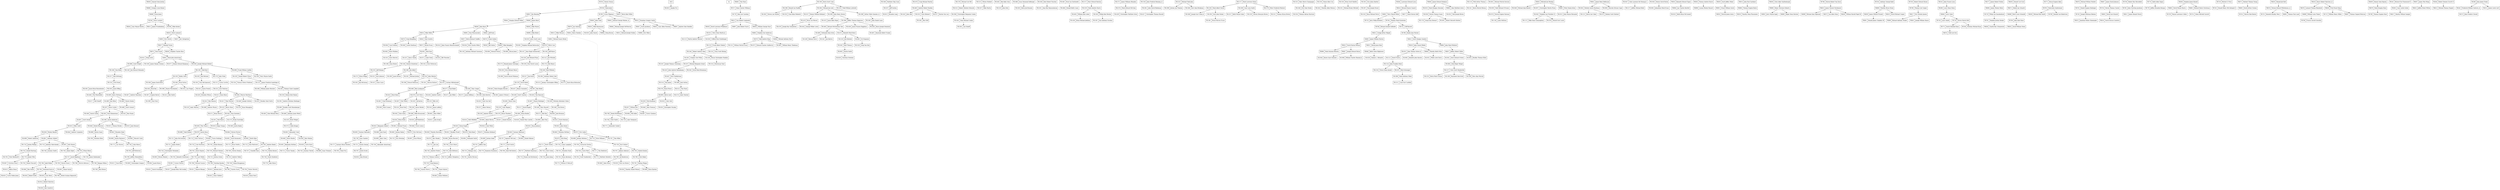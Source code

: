 digraph "Theta Kappa Zeta Family Tree" {
  node [shape=record]

  tk1826 [label="TK1826|Alec Goodrich"]
  tk1825 [label="TK1825|Curtis Noble Jones"]
  tk1824 [label="TK1824|Alan Bruner"]
  tk1823 [label="TK1823|Anakin Fry"]
  tk1822 [label="TK1822|Sean Childers"]
  tk1821 [label="TK1821|David Gruninger"]
  tk1820 [label="TK1820|Nick von Bulow"]
  tk1819 [label="TK1819|Dylan Verst"] tk-1821 -> tk1823
  tk1818 [label="TK1818|Timothy Daniel Pollack"]
  tk1817 [label="TK1817|Joseph Riley McCrocklin"]
  tk1816 [label="TK1816|Robert Kreft"]
  tk1815 [label="TK1815|Antonio Juric"] tk1815 -> tk1822
  tk1814 [label="TK1814|Robert Hairston"] tk1814 -> tk1826
  tk1813 [label="TK1813|Aditya Desai"] tk1813 -> tk1825
  tk1812 [label="TK1812|Zane Blair"]
  tk1811 [label="TK1811|Tejaswi Bhangi"]
  tk1810 [label="TK1810|Cory Reck"] tk1810 -> tk1814
  tk1809 [label="TK1809|Christopher Gregory"]
  tk1808 [label="TK1808|Ryan Epstein"]
  tk1807 [label="TK1807|Christian Stout"] tk1807 -> tk1813
  tk1806 [label="TK1806|Ben Smith"]
  tk1805 [label="TK1805|Shane Saylor"]
  tk1804 [label="TK1804|Jacob Myers"]
  tk1803 [label="TK1803|Brison Mondry"]
  tk1802 [label="TK1802|Quinn McKown"]
  tk1801 [label="TK1801|Connor Mattox"] tk1801 -> tk1817, tk1821
  tk1800 [label="TK1800|Aden Khan"]
  tk1799 [label="TK1799|Derek Graham Hepworth"]
  tk1798 [label="TK1798|Michael Gassen"] tk1798 -> tk1811
  tk1797 [label="TK1797|Justin Eccles"] tk1797 -> tk1824
  tk1796 [label="TK1796|Charles Earle"]
  tk1795 [label="TK1795|Foster Horwitz"] tk1795 -> tk1819
  tk1794 [label="TK1794|Desmond Davis Jr."] tk1794 -> tk1799, tk1810, tk1816
  tk1793 [label="TK1793|Robert Buccelli"]
  tk1792 [label="TK1792|Tyler Reinhardt"]
  tk1791 [label="TK1791|Nathan Phipps"] tk1791 -> tk1808, tk1818
  tk1790 [label="TK1790|Jeffrey Himmelblau"] tk1790 -> tk1804, tk1809, tk1812
  tk1789 [label="TK1789|AJ Henderson"] tk1789 -> tk1800, tk1820
  tk1788 [label="TK1788|Sterling Hayden"] tk1788 -> tk1795, tk1796, tk1815
  tk1787 [label="TK1787|Tom Miller"]
  tk1786 [label="TK1786|Jedd Wilder"] tk1786 -> tk1806, tk1794
  tk1785 [label="TK1785|Noah Friz"]
  tk1784 [label="TK1784|Gunnar Horve"]
  tk1783 [label="TK1783|Steven Daum"] tk1783 -> tk1805
  tk1782 [label="TK1782|Kenneth Sweetnam"]
  tk1781 [label="TK1781|Chase Salyers"] tk1781 -> tk1802
  tk1780 [label="TK1780|Chris Baker"] tk1780 -> tk1791
  tk1779 [label="TK1779|Jenner Wile"] tk1779 -> tk1793, tk1807
  tk1778 [label="TK1778|Lars Wallin"] tk1778 -> tk1788, tk1798, tk1801
  tk1777 [label="TK1777|Zachary Brian Stichter"] tk1777 -> tk1785
  tk1776 [label="TK1776|Alex Myers"]
  tk1775 [label="TK1775|William D Metcalf"]
  tk1774 [label="TK1774|Duane Lee Kristensen"]
  tk1773 [label="TK1773|Matthew Herboth"]
  tk1772 [label="TK1772|Ian Havens"]
  tk1771 [label="TK1771|Alexander Goebel"]
  tk1770 [label="TK1770|Kameron Eisenhour"]
  tk1769 [label="TK1769|Ben Breece"]
  tk1768 [label="TK1768|Patrick Atkinson"]
  tk1767 [label="TK1767|Ajibayo Adeyeye"] tk1767 -> tk1789
  tk1766 [label="TK1766|Keegan Wilbur"] tk1766 -> tk1769
  tk1765 [label="TK1765|Scott Szatkowski"]
  tk1764 [label="TK1764|Tyler Smith"] tk1764 -> tk1771
  tk1763 [label="TK1763|Jeff Patterson"] tk1763 -> tk1790
  tk1762 [label="TK1762|Davis Nygren"] tk1762 -> tk1778, tk1782
  tk1761 [label="TK1761|Austin Niccum"]
  tk1760 [label="TK1760|Kyle McClintick"]
  tk1759 [label="TK1759|Greg Komora"] tk1759 -> tk1781, tk1784
  tk1758 [label="TK1758|Taylor Knoblock"] tk1758 -> tk1776
  tk1757 [label="TK1757|Matthew Knierman"] tk1757 -> tk1774
  tk1756 [label="TK1756|Sailesh Kadam"] tk1756 -> tk1780
  tk1755 [label="TK1755|Jeffery Humphrey"]
  tk1754 [label="TK1754|Christopher Hockaden"] tk1754 -> tk1803
  tk1753 [label="TK1753|Daniel Hartung"] tk1753 -> tk1779, tk1792
  tk1752 [label="TK1752|Joshua Green"]
  tk1751 [label="TK1751|Dustin George"] tk1751 -> tk1797
  tk1750 [label="TK1750|Andrew Fowler"]
  tk1749 [label="TK1749|Steven Doolan"]
  tk1748 [label="TK1748|Shane Bruggeman"]
  tk1747 [label="TK1747|Chandler Bass"]
  tk1746 [label="TK1746|Alexander Armstrong"]
  tk1745 [label="TK1745|Ryan Abraham"] tk1745 -> tk1775
  tk1744 [label="TK1744|Gavin West"] tk1744 -> tk1765, tk1773
  tk1743 [label="TK1743|Zachary Terrell"]
  tk1742 [label="TK1742|Andrew Tebbe"] tk1742 -> tk1748
  tk1741 [label="TK1741|Brandon Stahl"] tk1741 -> tk1745
  tk1740 [label="TK1740|Zachary Smith"]
  tk1739 [label="TK1739|Kurt Seibert"] tk1739 -> tk1756, tk1767
  tk1738 [label="TK1738|Isaac Sanders"] tk1738 -> tk1751, tk1777
  tk1737 [label="TK1737|Jacob Rigelman"] tk1737 -> tk1766, tk1768, tk1783, tk1786
  tk1736 [label="TK1736|Colin Myers"] tk1736 -> tk1763
  tk1735 [label="TK1735|Thomas Lowrey"] tk1735 -> tk1759
  tk1734 [label="TK1734|Junyi Jiang"]
  tk1733 [label="TK1733|Cole Hardman"] tk1733 -> tk1762
  tk1732 [label="TK1732|Eric Downing"]
  tk1731 [label="TK1731|James Butler"] tk1731 -> tk1754
  tk1730 [label="TK1730|Adam Zigler"]
  tk1729 [label="TK1729|Luke Thompson"]
  tk1728 [label="TK1728|Richard Shomer"] tk1728 -> tk1742, tk1752
  tk1727 [label="TK1727|Sunil Satish"] tk1727 -> tk1760, tk1770
  tk1726 [label="TK1726|James Rademaker"]
  tk1725 [label="TK1725|Zhengyu Qin"] tk1725 -> tk1761
  tk1724 [label="TK1724|Jordon Phillips"] tk1724 -> tk1753
  tk1723 [label="TK1723|Dale Pedzinski"]
  tk1722 [label="TK1722|Brian Padilla"] tk1722 -> tk1749
  tk1721 [label="TK1721|John McCormack"] tk1721 -> tk1731
  tk1720 [label="TK1720|Casey Langdale"] tk1720 -> tk1741
  tk1719 [label="TK1719|Alex Kittleson"] tk1719 -> tk1735, tk1755
  tk1718 [label="TK1718|Chris Green"] tk1718 -> tk1734
  tk1717 [label="TK1717|Tim Diedriech"]
  tk1716 [label="TK1716|Dalton Barnes"] tk1716 -> tk1758
  tk1715 [label="TK1715|Joe Lee"] tk1715 -> tk1750
  tk1714 [label="TK1714|Drew Williams"]
  tk1713 [label="TK1713|Chris Turturo"]
  tk1712 [label="TK1712|Travis Tanaka"]
  tk1711 [label="TK1711|Brett Sneed"] tk1711 -> tk1718, tk1757
  tk1710 [label="TK1710|Anthony Shevchenko"] tk1710 -> tk1740
  tk1709 [label="TK1709|Andrew Reedy"] tk1709 -> tk1716, tk1747
  tk1708 [label="TK1708|Derek McWilliams"] tk1708 -> tk1729, tk1764
  tk1707 [label="TK1707|Spencer McCune"] tk1707 -> tk1727
  tk1706 [label="TK1706|Nicholas Klein"]
  tk1705 [label="TK1705|Dyllin Kinman"] tk1705 -> tk1728
  tk1704 [label="TK1704|Chris Hoorn"] tk1704 -> tk1719
  tk1703 [label="TK1703|Ethan Hixon"] tk1703 -> tk1726, tk1737
  /*tk1702 [label="TK1702|Ethan Harmon"]*/ /*GUESSED*/
  tk1701 [label="TK1701|Jeffrey Han"] tk1701 -> tk1725
  tk1700 [label="TK1700|Zachariah Dunbar"] tk1700 -> tk1744, tk1717
  tk1699 [label="TK1699|Andy Chen"] tk1699 -> tk1746
  tk1698 [label="TK1698|Robert Anderton"]
  tk1697 [label="TK1697|Evan Wilson"]
  tk1696 [label="TK1696|Isaac Trimmer"]
  tk1695 [label="TK1695|Travis Stallings"] tk1695 -> tk1705, tk1733
  tk1694 [label="TK1694|Nathaniel Smith"]
  tk1693 [label="TK1693|Zachary Reynolds"] tk1693 -> tk1738
  tk1692 [label="TK1692|Benjamin McNees"] tk1692 -> tk1712
  tk1691 [label="TK1691|Scott Kucharski"] tk1691 -> tk1722
  tk1690 [label="TK1690|Austin Hayhurst"] tk1690 -> tk1736, tk1772
  tk1689 [label="TK1689|Todd Deskin"]
  tk1688 [label="TK1688|Jeremy Bultema"] tk1688 -> tk1700, tk1739
  tk1687 [label="TK1687|Seth Bowen"] tk1687 -> tk1703, tk1730
  /*tk1686 [label="TK1686|Andrew Beadles"]*/ /*GUESSED*/
  tk1685 [label="TK1685|Jeremy Bailey"] tk1685 -> tk1732
  tk1684 [label="TK1684|Will Adler"]
  tk1683 [label="TK1683|Daniel Skinner"]
  tk1682 [label="TK1682|Derik Sikes"] tk1682 -> tk1709, tk1723
  tk1681 [label="TK1681|Anthony Seibert"] tk1681 -> tk1687, tk1710, tk1724
  tk1680 [label="TK1680|Darius Samz"] tk1680 -> tk1706
  tk1679 [label="TK1679|Austin Ryan"] tk1679 -> tk1713, tk1695, tk1721
  tk1678 [label="TK1678|Nick Reed"] tk1678 -> tk1694
  /*tk1677 [label="TK1677|"]*/
  /*tk1676 [label="TK1676|"]*/
  tk1675 [label="TK1675|Eric McClure"] tk1675 -> tk1697
  tk1674 [label="TK1674|Alec Manke"] tk1674 -> tk1715
  tk1673 [label="TK1673|Eric Liobis"] tk1673 -> tk1688, tk1714, tk1787
  /*tk1672 [label="TK1672|Timothy Lane"]*/
  tk1671 [label="TK1671|Nicholas Kirkland"]
  tk1670 [label="TK1670|Erik Hoeg"] tk1670 -> tk1711, tk1720
  tk1669 [label="TK1669|Jordan Eaker"] tk1669 -> tk1701
  tk1668 [label="TK1668|Josh Dash"] tk1668 -> tk1699
  tk1667 [label="TK1667|Travis Clarkson"]
  tk1666 [label="TK1666|Bryan Buccieri"] tk1666 -> tk1704
  /*tk1665 [label="TK1665|"]*/
  tk1664 [label="TK1664|Steven Proctor"] tk1664 -> tk1682, tk1691
  /*tk1663 [label="TK1663|"]*/
  tk1662 [label="TK1662|Nicholas McNees"] tk1662 -> tk1670
  tk1661 [label="TK1661|Michael Fuson"] tk1661 -> tk1675, tk1685
  tk1660 [label="TK1660|Wescott Clark"]
  tk1659 [label="TK1659|Calvin Bush"] tk1659 -> tk1696, tk1743
  tk1658 [label="TK1658|Timothy Burcham"] tk1658 -> tk1674
  tk1657 [label="TK1657|William Bro"] tk1657 -> tk1708, tk1667, tk1684
  tk1656 [label="TK1656|Wesley Benner"] tk1656 -> tk1681, tk1698
  tk1655 [label="TK1655|John Zeiser"] tk1655 -> tk1662, tk1673
  tk1654 [label="TK1654|Cody White"] tk1654 -> tk1671
  tk1653 [label="TK1653|Kristopher Stuckey"]
  tk1652 [label="TK1652|Benjamin Seibert"] tk1652 -> tk1668, tk1693
  tk1651 [label="TK1651|Bradley Pruett"] tk1651 -> tk1666
  /*tk1650 [label="TK1650|Michael Mast"]*/
  tk1649 [label="TK1649|Steve Mardis"] tk1649 -> tk1692
  tk1648 [label="TK1648|Travis Lemco"]
  /*tk1647 [label="TK1647|"]*/ /* GUESS Anthony Klee */
  tk1646 [label="TK1646|Alex Freeman"]
  tk1645 [label="TK1645|Brandon Duke"] tk1645 -> tk1690, tk1660
  tk1644 [label="TK1644|Andrew Carpenter"]
  tk1643 [label="TK1643|Zachary Bierhaus"] tk1643 -> tk1669, tk1683, tk1707
  /*tk1642 [label="TK1642|"]*/ /* GUESS Justin Larson */
  /*tk1641 [label="TK1641|"]*/ /* GUESS Leyland Robinson */
  tk1640 [label="TK1640|Derek Petersen"] tk1640 -> tk1645, tk1680
  tk1639 [label="TK1639|Thor Nearn"] tk1639 -> tk1689, tk1664, tk1679
  /*tk1638 [label="TK1638|John Aaron Murray"]*/
  /*tk1637 [label="TK1637|Berell McClellan"]*/
  tk1636 [label="TK1636|Alex Mahlan"] tk1636 -> tk1659
  tk1635 [label="TK1635|Ryan Jackson"] tk1635 -> tk1643
  tk1634 [label="TK1634|Brian Hicks"] tk1634 -> tk1652, tk1661
  tk1633 [label="TK1633|Flavel Heyman"] tk1633 -> tk1655
  tk1632 [label="TK1632|Dylan Engels"] tk1632 -> tk1651, tk1658, tk1678
  /*tk1631 [label="TK1631|Trevor Akers"]*/
  /*tk1630 [label="TK1630|Ronald Wuerdeman"]*/
  tk1629 [label="TK1629|Christian Sweeney"]
  tk1628 [label="TK1628|Daniel Marc Liechty"]
  tk1627 [label="TK1627|Daniel Kinsell"]
  tk1626 [label="TK1626|Nick Kaufman"] tk1626 -> tk1646, tk1657
  /*tk1625 [label="TK1625|"]*/
  tk1624 [label="TK1624|Cody Getz"] tk1624 -> tk1653
  tk1623 [label="TK1623|Mike Cahill"] tk1623 -> tk1644, tk1656
  tk1622 [label="TK1622|Thomas Brooks"]
  /*tk1621 [label="TK1621|Austin Matt"]*/
  /*tk1620 [label="TK1620|Anthony Varner"]*/
  tk1619 [label="TK1619|Edgar Vargas"]
  /*tk1618 [label="TK1618|"]*/
  /*tk1617 [label="TK1617|Adam Sollman"]*/
  tk1616 [label="TK1616|Jeff Rubitshun"] tk1616 -> tk1648
  /*tk1615 [label="TK1615|"]*/ /* GUESS Dan Pechacek */
  tk1614 [label="TK1614|Seth Mihlfeld"]
  tk1613 [label="TK1613|Brandon Long"]
  /*tk1612 [label="TK1612|Kyle Kustra"]*/
  tk1611 [label="TK1611|John Kropf"]
  tk1610 [label="TK1610|Josh Howard"]
  tk1609 [label="TK1609|Adam Hirsch"] tk1609 -> tk1632, tk1654
  tk1608 [label="TK1608|Alex Fine"] tk1608 -> tk1635
  tk1607 [label="TK1607|Scott Decker"] tk1607 -> tk1623
  /*tk1606 [label="TK1606|Keith Cooper"]*/
  tk1605 [label="TK1605|Alexander Cook"] tk1605 -> tk1636, tk1649
  tk1604 [label="TK1604|Josh Bronson"]
  /*tk1603 [label="TK1603|Joseph Aubin"]*/
  tk1602 [label="TK1602|Dustin Smith"] tk1602 -> tk1629
  tk1601 [label="TK1601|Ross Miller"] tk1601 -> tk1611
  tk1600 [label="TK1600|Kevin Lind"] tk1600 -> tk1624, tk1626
  /*tk1599 [label="TK1599|"]*/
  tk1598 [label="TK1598|Aaron Anderson"] tk1598 -> tk1610, tk1640, tk1622
  /*tk1597 [label="TK1597|"]*/
  /*tk1596 [label="TK1596|"]*/
  /*tk1595 [label="TK1595|"]*/
  /*tk1594 [label="TK1594|"]*/
  /*tk1593 [label="TK1593|"]*/
  /*tk1592 [label="TK1592|"]*/
  tk1591 [label="TK1591|Neil Myers"] tk1591 -> tk1619, tk1639
  /*tk1590 [label="TK1590|"]*/
  /*tk1589 [label="TK1589|"]*/
  tk1588 [label="TK1588|Mike Kruszynski"] tk1588 -> tk1634, tk1616
  /*tk1587 [label="TK1587|Craig Kedrowski"]*/
  /*tk1586 [label="TK1586|"]*/
  tk1585 [label="TK1585|Ben Hoff"]
  /*tk1584 [label="TK1584|"]*/
  /*tk1583 [label="TK1583|Gabe Golcher"]*/
  /*tk1582 [label="TK1582|"]*/
  /*tk1581 [label="TK1581|"]*/
  tk1580 [label="TK1580|Justin Bailey"]
  tk1579 [label="TK1579|Bruce Thackery"] tk1579 -> tk1614
  /*tk1578 [label="TK1578|"]*/
  /*tk1577 [label="TK1577|"]*/
  tk1576 [label="TK1576|Ryan Prince"] tk1576 -> tk1600
  /*tk1575 [label="TK1575|"]*/
  tk1574 [label="TK1574|Andy Nuetzel"]
  tk1573 [label="TK1573|Collin Krepps"] tk1573 -> tk1605
  tk1572 [label="TK1572|Bob Iles"] tk1572 -> tk1608, tk1633
  tk1571 [label="TK1571|Brian Hirsch"]
  tk1570 [label="TK1570|Brady Eastridge"] tk1570 -> tk1580
  /*tk1569 [label="TK1569|"]*/
  tk1568 [label="TK1568|David Corbin"]
  /*tk1567 [label="TK1567|"]*/
  tk1566 [label="TK1566|Brian Barker"] tk1566 -> tk1609, tk1627, tk1628
  tk1565 [label="TK1565|Tyler Aune"]
  /*tk1564 [label="TK1564|"]*/
  tk1563 [label="TK1563|Paul Zimmerman"] tk1563 -> tk1598, tk1607
  tk1562 [label="TK1562|Matt Thomas"] tk1562 -> tk1602
  tk1561 [label="TK1561|Lex Seneff"]
  /*tk1560 [label="TK1560|Brandon Mullen"]*/
  tk1559 [label="TK1559|Andrew Morin"]
  tk1558 [label="TK1558|Aaron Merkel"] tk1558 -> tk1565, tk1588
  tk1557 [label="TK1557|Mike Martin"]
  /*tk1556 [label="TK1556|Roger Lovelady"]*/
  /*tk1555 [label="TK1555|Stephen Lauria"]*/
  tk1554 [label="TK1554|Jason LaBella"] tk1554 -> tk1601
  /*tk1553 [label="TK1553|Brian Klimaszewski"]*/
  /*tk1552 [label="TK1552|Vijay Kaul"]*/
  /*tk1551 [label="TK1551|Tyler Hougland"]*/
  /*tk1550 [label="TK1550|Steve Dodson"]*/
  tk1549 [label="TK1549|Keenan Davis"]
  tk1548 [label="TK1548|Tim Brown"]
  /*tk1547 [label="TK1547|Brandon Boys"]*/
  tk1546 [label="TK1546|Marc Bassett"] tk1546 -> tk1572, tk1604
  tk1545 [label="TK1545|John Amt"]
  tk1544 [label="TK1544|Stan Zaremba"] tk1544 -> tk1570, tk1591
  tk1543 [label="TK1543|Ron Stanis"]
  /*tk1542 [label="TK1542|Adam Sekela"]*/
  tk1541 [label="TK1541|Jon Reeves"]
  /*tk1540 [label="TK1540|Keith Huster"]*/
  /*tk1539 [label="TK1539|Jim Howard"]*/
  /*tk1538 [label="TK1538|Paul Gross"]*/
  tk1537 [label="TK1537|Jeff Gordon"] tk1537 -> tk1613
  /*tk1536 [label="TK1536|Matt Domoradzki"]*/
  tk1535 [label="TK1535|Chris Bohnert"] tk1535 -> tk1585
  /*tk1534 [label="TK1534|Steve Beccia"]*/
  tk1533 [label="TK1533|Billy Art"] tk1533 -> tk1554
  tk1532 [label="TK1532|Kevin Olsen"] tk1532 -> tk1544, tk1571
  /*tk1531 [label="TK1531|Jeff Iten"]*/
  /*tk1530 [label="TK1530|David Whitman"]*/
  tk1529 [label="TK1529|Brent Weigel"] tk1529 -> tk1573
  tk1528 [label="TK1528|Cody Wagner"] tk1528 -> tk1559, tk1579
  tk1527 [label="TK1527|Ruston Van Lue"]
  tk1526 [label="TK1526|Greg Van Dyk"]
  /*tk1525 [label="TK1525|Caleb Tennis"]*/
  tk1524 [label="TK1524|Brad Stull"]
  /*tk1523 [label="TK1523|"]*/
  /*tk1522 [label="TK1522|"]*/
  /*tk1521 [label="TK1521|"]*/
  tk1520 [label="TK1520|Ryan Monaghan"]
  tk1519 [label="TK1519|Andy Maxson"]
  /*tk1518 [label="TK1518|"]*/
  tk1517 [label="TK1517|David Kugler"] tk1517 -> tk1566
  tk1516 [label="TK1516|Jim Kubicek"] tk1516 -> tk1562
  /*tk1515 [label="TK1515|Scott Joji"]*/
  tk1514 [label="TK1514|Tim James"] tk1514 -> tk1576
  tk1513 [label="TK1513|Wilson Hubbell"] tk1513 -> tk1557
  tk1512 [label="TK1512|Tim Finch"] tk1512 -> tk1574
  /*tk1511 [label="TK1511|"]*/
  tk1510 [label="TK1510|John Doty"]
  tk1509 [label="TK1509|Nick Cramer"]
  tk1508 [label="TK1508|Matthew Olig Crain"] tk1508 -> tk1537
  tk1507 [label="TK1507|Steve Corbin"] tk1507 -> tk1543, tk1563, tk1568
  tk1506 [label="TK1506|Nicholas Abraham Cohen"] tk1506 -> tk1548
  /*tk1505 [label="TK1505|Benjamin Charles Brunner"]*/
  /*tk1504 [label="TK1504|Jay Kristoffer Brotz"]*/
  tk1503 [label="TK1503|Kevin Joe Brannin"]
  tk1502 [label="TK1502|RJ Barton"] tk1502 -> tk1558
  tk1501 [label="TK1501|Alan Roy Balasundaram"]
  /*tk1500 [label="TK1500|Chase Anderson"]*/
  /*tk1499 [label="TK1499|"]*/
  tk1498 [label="TK1498|Andrew Wlazlo"]
  tk1497 [label="TK1497|Clint White"] tk1497 -> tk1524
  tk1496 [label="TK1496|Josh Sutton"] tk1496 -> tk1512
  tk1495 [label="TK1495|Ed Stapanon"] tk1495 -> tk1526
  /*tk1494 [label="TK1494|Christopher Charles Schantz"]*/
  tk1493 [label="TK1493|Glen Michael Ritzi"]
  /*tk1492 [label="TK1492|John William Meyer III"]*/
  /*tk1491 [label="TK1491|Eric Michael Kleen"]*/
  tk1490 [label="TK1490|Nathaniel Alan Irwin"] tk1490 -> tk1541, tk1549
  tk1489 [label="TK1489|Jim Hicks"] tk1489 -> tk1507
  tk1488 [label="TK1488|Scott Grenert"]
  tk1487 [label="TK1487|Shawn Denlinger"] tk1487 -> tk1517, tk1546
  tk1486 [label="TK1486|Issac Desmond DeBurger"] tk1486 -> tk1503
  tk1485 [label="TK1485|Ryan Claus"] tk1485 -> tk1528
  tk1484 [label="TK1484|Donald Keith Casey"]
  tk1483 [label="TK1483|Andrew Robert Barkley"] tk1483 -> tk1527, tk1535, tk1545
  tk1482 [label="TK1482|Brad Lee Zenthoefer"] tk1482 -> tk1484
  tk1481 [label="TK1481|Chad Wiseman"] tk1481 -> tk1509
  tk1480 [label="TK1480|Anthony Jason Welch"] tk1480 -> tk1529
  /*tk1479 [label="TK1479|John David Trimble"]*/
  tk1478 [label="TK1478|Curt Stutz"] tk1478 -> tk1497, tk1502, tk1533
  tk1477 [label="TK1477|Neil Seneff"]
  tk1476 [label="TK1476|Joseph Ray Schmeltzer"]
  tk1475 [label="TK1475|Kenneth Mark Rossi"] tk1475 -> tk1495, tk1516
  /*tk1474 [label="TK1474|Koji Okamoto"]*/
  /*tk1473 [label="TK1473|Matthe Jerome Niese"]*/
  tk1472 [label="TK1472|Adam Nelson"]
  tk1471 [label="TK1471|Joe Miller"]
  tk1470 [label="TK1470|Craig Michael Martini"] tk1470 -> tk1483
  /*tk1469 [label="TK1469|Nathan Alan Johanningsmeier"]*/
  /*tk1468 [label="TK1468|Scott Donal Jank"]*/
  tk1467 [label="TK1467|Raymond Albert Franko"]
  tk1466 [label="TK1466|Shawn Dooley"] tk1466 -> tk1488
  /*tk1465 [label="TK1465|Jarrod Marcum Dobson"]*/
  /*tk1464 [label="TK1464|Micahel Reid Torosian"]*/
  tk1463 [label="TK1463|Richard McSweeney Tate"] tk1463 -> tk1475, tk1490
  tk1462 [label="TK1462|Ben Kelly Schy"] tk1462 -> tk1510
  /*tk1461 [label="TK1461|Bryan Ross Rushing"]*/
  tk1460 [label="TK1460|Bradley Scott Rosenberger"] tk1460 -> tk1480, tk1493
  /*tk1459 [label="TK1459|Douglas Allen Pulskamp"]*/
  tk1458 [label="TK1458|Kent Robert Paschen"] tk1458 -> tk1501
  tk1457 [label="TK1457|Tony Parrish"] tk1457 -> tk1532, tk1520
  /*tk1456 [label="TK1456|"]*/
  tk1455 [label="TK1455|Ben Maxson"] tk1455 -> tk1498, tk1519
  tk1454 [label="TK1454|George Wilber Lewis"]
  /*tk1453 [label="TK1453|Michael Wade Humes"]*/
  tk1452 [label="TK1452|Brad Henry"] tk1452 -> tk1481
  /*tk1451 [label="TK1451|"]*/
  tk1450 [label="TK1450|Tim Hancock"] tk1450 -> tk1487, tk1506
  tk1449 [label="TK1449|Joseph Guthrie"]
  /*tk1448 [label="TK1448|"]*/
  tk1447 [label="TK1447|Kurt Fledderman"] tk1447 -> tk1496, tk1514
  /*tk1446 [label="TK1446|Justin Tai Dodds"]*/
  tk1445 [label="TK1445|Sean Michael Conley"] tk1445 -> tk1561
  /*tk1444 [label="TK1444|Jesse Dean Comer"]*/
  tk1443 [label="TK1443|Mark Douglas Bessler"]
  /*tk1442 [label="TK1442|Peter Richard Allabaugh"]*/
  /*tk1441 [label="TK1441|Andrew Joseph Zehnder"]*/
  tk1440 [label="TK1440|Tim Wuestefeld"] tk1440 -> tk1477 /* LB Darrell Hardesty who has LB Deburger */
  /*tk1439 [label="TK1439|Charlie Edward Ratz"]*/
  tk1438 [label="TK1438|Jason Frances Rapplean"]
  tk1437 [label="TK1437|Rimas Gozulaitis"]
  tk1436 [label="TK1436|Scott Chasten"] tk1436 -> tk1485
  tk1435 [label="TK1435|Nate Van Sell"] tk1435 -> tk1472
  tk1434 [label="TK1434|Andrew Smith"]
  /*tk1433 [label="TK1433|"]*/
  tk1432 [label="TK1432|Bradley Hunt North"]
  /*tk1431 [label="TK1431|Michael Jason Kratoska"]*/
  tk1430 [label="TK1430|Brian Michael Jedlicka"]
  tk1429 [label="TK1429|Christopher Matthew Irwin"]
  tk1428 [label="TK1428|Rocco Joseph Dominick"] tk1428 -> tk1467
  tk1427 [label="TK1427|Christopher Thomas Russell"]
  /*tk1426 [label="TK1426|Anthony Paul Niese"]*/
  tk1425 [label="TK1425|Jason Allen Major"]
  /*tk1424 [label="TK1424|Brian M. Fentress"]*/
  /*tk1423 [label="TK1423|Craig Thomas Donze"]*/
  tk1422 [label="TK1422|Chris Curry"]
  /*tk1421 [label="TK1421|"]*/
  tk1420 [label="TK1420|Brandon Wilson"]
  tk1419 [label="TK1419|Brian Lee Wessel"] tk1419 -> tk1454, tk1476
  /*tk1418 [label="TK1418|Eric Lee Wathen"]*/
  /*tk1417 [label="TK1417|Larry Wayne Tooley II"]*/
  /*tk1416 [label="TK1416|John Bryndon Steele"]*/
  tk1415 [label="TK1415|Ben Smith"]
  /*tk1414 [label="TK1414|"]*/
  /*tk1413 [label="TK1413|"]*/
  tk1412 [label="TK1412|Ryan Rizzo"] tk1412 -> tk1455
  /*tk1411 [label="TK1411|"]*/
  tk1410 [label="TK1410|John Andrew Rennekamp"] tk1410 -> tk1447
  tk1409 [label="TK1409|Barry Portman"] tk1409 -> tk1489, tk1466
  /*tk1408 [label="TK1408|"]*/
  tk1407 [label="TK1407|Andrew Maschino"]
  tk1406 [label="TK1406|Ben Lyndgaard"] tk1406 -> tk1478, tk1452
  tk1405 [label="TK1405|William John Leber"] tk1405 -> tk1430
  /*tk1404 [label="TK1404|Michael Anthony Robert Kreiberg"]*/
  /*tk1403 [label="TK1403|Theodore George Hulsman"]*/
  /*tk1402 [label="TK1402|Todd Richard Hoaglund"]*/
  /*tk1401 [label="TK1401|Rex Gordon Fuller"]*/
  /*tk1400 [label="TK1400|Jonathan Keith Francis"]*/
  tk1399 [label="TK1399|Paul Flory"]
  tk1398 [label="TK1398|Jeremy Jay Flamion"]
  tk1397 [label="TK1397|Earl Anthony Escobar"]
  tk1396 [label="TK1396|Jeffery Thomas Epperson"] tk1396 -> tk1428, tk1438, tk1463
  tk1395 [label="TK1395|Andrew Nicholas Denlinger"] tk1395 -> tk1460
  tk1394 [label="TK1394|Christopher Benjamin Conley"] tk1394 -> tk1445
  /*tk1393 [label="TK1393|Bradley Evan Comer"]*/
  tk1392 [label="TK1392|Jason Brian Bunselmeier"] tk1392 -> tk1440 /* GUESSED by Kevin Brannin */
  tk1391 [label="TK1391|Ken Bedel"] tk1391 -> tk1436, tk1450
  tk1390 [label="TK1390|Kyle Bartow"] tk1390 -> tk1435
  tk1389 [label="TK1389|Shawn Wischmeier"] tk1389 -> tk1415
  tk1388 [label="TK1388|David Gerard Wahman"]
  tk1387 [label="TK1387|Eugene Rector"] tk1387 -> tk1399
  /*tk1386 [label="TK1386|"]*/
  tk1385 [label="TK1385|James O'Dwyer"]
  tk1384 [label="TK1384|Marcos Martinez"] tk1384 -> tk1457, tk1432, tk1449
  tk1383 [label="TK1383|John Daniel Lazar"]
  /*tk1382 [label="TK1382|Jeffery Lee Foale"]*/
  tk1381 [label="TK1381|Bruce Warren Evans"]
  /*tk1380 [label="TK1380|Justing Patrick Coakley"]*/
  /*tk1379 [label="TK1379|Steven Michael Berg"]*/
  tk1378 [label="TK1378|David Bedel"] tk1378 -> tk1391, tk1437, tk1443
  tk1377 [label="TK1377|Chad Baker"] tk1377 -> tk1434, tk1471
  /*tk1376 [label="TK1376|Joshua Aaron Trueblood"]*/
  /*tk1375 [label="TK1375|Douglas William Payne"]*/
  tk1374 [label="TK1374|Mark Edward McClain"] tk1374 -> tk1429
  tk1373 [label="TK1373|Darin Ryan Klotzsche"]
  /*tk1372 [label="TK1372|Andrew Russell Jones"]*/
  tk1371 [label="TK1371|Jason Hoffman"]
  /*tk1370 [label="TK1370|Brett Alan Wiltshire"]*/
  /*tk1369 [label="TK1369|Matthew Paul Weir"]*/
  /*tk1368 [label="TK1368|Kevin Michael Unger"]*/
  /*tk1367 [label="TK1367|Michael Shawn Stewart"]*/
  /*tk1366 [label="TK1366|Patrick Steven Sohaney"]*/
  /*tk1365 [label="TK1365|David Michael Snyder"]*/
  /*tk1364 [label="TK1364|Cory Allan Smith"]*/
  /*tk1363 [label="TK1363|Michael Andrew Sherry"]*/
  tk1362 [label="TK1362|Steven Lee Seyfert"]
  tk1361 [label="TK1361|John David Riedeman"] tk1361 -> tk1427
  /*tk1360 [label="TK1360|Daryl Lewis Peterson"]*/
  /*tk1359 [label="TK1359|John William McBroom"]*/
  /*tk1358 [label="TK1358|Daniel D'Andre LaBelle"]*/
  tk1357 [label="TK1357|Dennis William Kirkland"] tk1357 -> tk1419
  tk1356 [label="TK1356|Brad Key"] tk1356 -> tk1387, tk1407
  /*tk1355 [label="TK1355|William Blackburn Howard"]*/
  tk1354 [label="TK1354|Thomas Adrian Harrison"]
  /*tk1353 [label="TK1353|John Ciro Haraguchi"]*/
  tk1352 [label="TK1352|Aaron French"] tk1352 -> tk1420
  /*tk1351 [label="TK1351|"]*/
  tk1350 [label="TK1350|Jason Effing"] tk1350 -> tk1409, tk1440
  tk1349 [label="TK1349|Tony Cooper"] tk1349 -> tk1390, tk1385, tk1371
  tk1348 [label="TK1348|Joseph Earl Coons Jr."]
  tk1347 [label="TK1347|Joseph Thomas Chowning"]
  tk1346 [label="TK1346|Kurt Alan Brinkman"]
  tk1345 [label="TK1345|Erick Mark Breneman"]
  /*tk1344 [label="TK1344|Mark Allen Bower"]*/
  tk1343 [label="TK1343|Phillip Kent Becher"] tk1343 -> tk1397
  tk1342 [label="TK1342|Timothy Allen Watson"]
  /*tk1341 [label="TK1341|John Thomas Treager"]*/
  tk1340 [label="TK1340|Eric Dale Steele"] tk1340 -> tk1354
  /*tk1339 [label="TK1339|Mark Alan Sparks"]*/
  /*tk1338 [label="TK1338|Michael Levi Seals"]*/
  tk1337 [label="TK1337|Michael Benjamin Schall"] tk1337 -> tk1345, tk1410
  /*tk1336 [label="TK1336|"]*/
  tk1335 [label="TK1335|Les Nugen"]
  /*tk1334 [label="TK1334|Christopher Alan Moore"]*/
  tk1333 [label="TK1333|Chad Allan Modesitt"] /* LB Casey Irwin -- John "JB" Brown is giving me weird inconsistent info here */
  tk1332 [label="TK1332|Cortney Mittelsteadt"] tk1332 -> tk1349, tk1377, tk1406
  tk1331 [label="TK1331|Michael Brady Mitchell"]
  tk1330 [label="TK1330|Erin Michael Meyer"] tk1330 -> tk1388
  tk1329 [label="TK1329|Paul David Laune"]
  /*tk1328 [label="TK1328|Kenneth Michael Labhart"]*/
  tk1327 [label="TK1327|Jim Kuntz"] tk1327 -> tk1378
  /*tk1326 [label="TK1326|"]*/
  tk1325 [label="TK1325|Kurt Johnson"] tk1325 -> tk1422
  /*tk1324 [label="TK1324|Jeff Duane Johnson"]*/
  /*tk1323 [label="TK1323|Daniel Lawrence Janko"]*/
  tk1322 [label="TK1322|Michael Todd Jahn"] tk1322 -> tk1346, tk1398
  /*tk1321 [label="TK1321|Shannon Wayne Holmes"]*/
  /*tk1320 [label="TK1320|Michael Alan Haskins"]*/
  tk1319 [label="TK1319|Mark Andrew Harris"] tk1319 -> tk1343, tk1405
  tk1318 [label="TK1318|Dennis Kyle Hamm"] tk1318 -> tk1395
  /*tk1317 [label="TK1317|Donal Eugene Gower"]*/
  tk1316 [label="TK1316|Ryan Michael Ferris"]
  tk1315 [label="TK1315|Eric Fentress"] tk1315 -> tk1384, tk1412
  tk1314 [label="TK1314|Patrick Jay Faist"]
  tk1313 [label="TK1313|Jeremy Christopher Effing"]
  tk1312 [label="TK1312|Robert Mathew Edwards"] tk1312 -> tk1394 /* LB Casey Irwin -- John "JB" Brown is giving me weird inconsistent info here */
  tk1311 [label="TK1311|Cash Earl Canfield"]
  /*tk1310 [label="TK1310|Chad Everett Brummett"]*/
  tk1309 [label="TK1309|John Henry Brown"] tk1309 -> tk1396, tk1425
  tk1308 [label="TK1308|James David Britt"] tk1308 -> tk1356
  /*tk1307 [label="TK1307|William Sean Bowen"]*/
  tk1306 [label="TK1306|William James Boucher"]
  tk1305 [label="TK1305|Jim McGowan"]
  /*tk1304 [label="TK1304|"]*/
  /*tk1303 [label="TK1303|"]*/
  tk1302 [label="TK1302|Gregory Scot Wiley"] tk1302 -> tk1337, tk1347
  /*tk1301 [label="TK1301|"]*/
  tk1300 [label="TK1300|Brad Sutton"] tk1300 -> tk1335, tk1389
  /*tk1299 [label="TK1299|Steven Heath Sunberg"]*/
  tk1298 [label="TK1298|Ronald Lee Shaffer"] tk1298 -> tk1333, tk1362
  /*tk1297 [label="TK1297|Robert Clifton Rogers"]*/
  tk1296 [label="TK1296|Edward Robinson"]
  tk1295 [label="TK1295|Kurt John Parker"] tk1295 -> tk1381
  /*tk1294 [label="TK1294|Michael Wayne Palmer"]*/
  tk1293 [label="TK1293|Troy McClamroch"] tk1293 -> tk1352
  /*tk1292 [label="TK1292|Stephen Eric Mattingly"]*/
  /*tk1291 [label="TK1291|Todd James Lemon"]*/
  /*tk1290 [label="TK1290|Michael Thomas Kerrick"]*/
  /*tk1289 [label="TK1289|David Edward Huey"]*/
  tk1288 [label="TK1288|Arthur Nello Giannini, Jr."] tk1288 -> tk1383
  tk1287 [label="TK1287|Paul Joseph Fessel"] tk1287 -> tk1316 /* LB Jon McBroom */
  tk1286 [label="TK1286|Mark Anthony Didat"] tk1286 -> tk1311
  /*tk1285 [label="TK1285|Richard Allen Davis, Jr."]*/
  tk1284 [label="TK1284|Anthony Robert Dall"] tk1284 -> tk1313, tk1373
  /*tk1283 [label="TK1283|Richard James Comer, Jr."]*/
  tk1282 [label="TK1282|Thomas Clark Campbell"] tk1282 -> tk1318
  tk1281 [label="TK1281|Warren Bullock"]
  tk1280 [label="TK1280|Jason Brown"]
  /*tk1279 [label="TK1279|Robert James Arlt"]*/
  tk1278 [label="TK1278|Michael Lee Hill"] tk1278 -> tk1312
  /*tk1277 [label="TK1277|Aaron James Burghardt"]*/
  /*tk1276 [label="TK1276|David John Will"]*/
  tk1275 [label="TK1275|Brian Whipp"] tk1275 -> tk1305
  /*tk1274 [label="TK1274|Andrew Keith Strin"]*/
  tk1273 [label="TK1273|Ronald James Schwipps"] tk1273 -> tk1330
  /*tk1272 [label="TK1272|Thomas Corey Schultz"]*/
  tk1271 [label="TK1271|James Williams Rhoades"] tk1271 -> tk1374
  /*tk1270 [label="TK1270|Anthony Edward Pullen"]*/
  /*tk1269 [label="TK1269|Eric William Paul"]*/
  /*tk1268 [label="TK1268|Gregory John Orschell"]*/
  /*tk1267 [label="TK1267|Eric Ronald Meyer"]*/
  /*tk1266 [label="TK1266|Norman Scott McKnight"]*/
  /*tk1265 [label="TK1265|Steven Gregory Magruder"]*/
  tk1264 [label="TK1264|Michael Jon Lehr"] tk1264 -> tk1288, tk1309, tk1357
  /*tk1263 [label="TK1263|Daniel Anthony Krieg"]*/
  tk1262 [label="TK1262|Eric Julius Koetter"] tk1262 -> tk1287 /* BB Bill Didelot */
  tk1261 [label="TK1261|Michael Jordan"]
  /*tk1260 [label="TK1260|Brian John Ingalls"]*/
  tk1259 [label="TK1259|John Fredrick Henning, Jr."] tk1259 -> tk1361
  tk1258 [label="TK1258|Bryan Christopher Hankins"] tk1258 -> tk1314
  tk1257 [label="TK1257|Keith Wayne Galey"]
  tk1256 [label="TK1256|Thomas Edwin Finkbiner"]
  tk1255 [label="TK1255|Erik Drake"] tk1255 -> tk1350
  /*tk1254 [label="TK1254|Chad Anthony Dieselberg"]*/
  /*tk1253 [label="TK1253|Ralph LeRoy Coryea III"]*/
  tk1252 [label="TK1252|Marc Herve Champagne"] tk1252 -> tk1340
  tk1251 [label="TK1251|Thomas Bryan Brown"]
  tk1250 [label="TK1250|Brian Scott Babillis"] tk1250 -> tk1331
  /*tk1249 [label="TK1249|Andrew Charles Edwards"]*/
  tk1248 [label="TK1248|Rick Wilhelm"] tk1248 -> tk1284, tk1327
  /*tk1247 [label="TK1247|"]*/
  /*tk1246 [label="TK1246|"]*/
  /*tk1245 [label="TK1245|"]*/
  tk1244 [label="TK1244|Robert Andrew Shea"] tk1244 -> tk1258, tk1302
  /*tk1243 [label="TK1243|Derek Russel Sharp"]*/
  /*tk1242 [label="TK1242|Reese Allen Scott"]*/
  /*tk1241 [label="TK1241|Mark Joseph Schmelzer"]*/
  /*tk1240 [label="TK1240|Gary Lee Ruston"]*/
  /*tk1239 [label="TK1239|Douglas John Rosenberger"]*/
  tk1238 [label="TK1238|Joel Richard Plaas"] tk1238 -> tk1273, tk1329
  /*tk1237 [label="TK1237|Chris Steven Peak"]*/
  /*tk1236 [label="TK1236|Steve Michael Niemann"]*/
  tk1235 [label="TK1235|Jeff Morgan"] tk1235 -> tk1325, tk1275
  tk1234 [label="TK1234|John Meister"] tk1234 -> tk1281, tk1296, tk1332
  /*tk1233 [label="TK1233|John Benjamin Maze"]*/
  tk1232 [label="TK1232|Todd William Latterell"]
  tk1231 [label="TK1231|James Fredrick Goodridge II"] tk1231 -> tk1282, tk1306
  tk1230 [label="TK1230|Bobby Getts"] tk1230 -> tk1300, tk1308
  /*tk1229 [label="TK1229|Brian Charles Frazier"]*/
  tk1228 [label="TK1228|Mark Albert Durno"] tk1228 -> tk1295, tk1348
  tk1227 [label="TK1227|Bob DeYoung"] tk1227 -> tk1255
  tk1226 [label="TK1226|Shane Allen Cox"] tk1226 -> tk1342
  tk1225 [label="TK1225|Kevin Ward Coryea"]
  /*tk1224 [label="TK1224|"]*/
  /*tk1223 [label="TK1223|"]*/
  tk1222 [label="TK1222|Carlos Carrillo"] tk1222 -> tk1315
  /*tk1221 [label="TK1221|"]*/
  tk1220 [label="TK1220|Steven Dewayne Brown"]
  /*tk1219 [label="TK1219|Clint Walter Brock"]*/
  /*tk1218 [label="TK1218|James Michael Branham"]*/
  tk1217 [label="TK1217|Marc Edward Bastian"] tk1217 -> tk1319
  tk1216 [label="TK1216|Trevor Dean Arnold"]
  /*tk1215 [label="TK1215|Matthew Scott McKelvey"]*/
  /*tk1214 [label="TK1214|David Richard William"]*/
  /*tk1213 [label="TK1213|Ken Albert Whitehead"]*/
  /*tk1212 [label="TK1212|Neil John Wesseler"]*/
  /*tk1211 [label="TK1211|Dennis Andrew Wagner"]*/
  /*tk1210 [label="TK1210|Gregory Dewayne Tielking"]*/
  /*tk1209 [label="TK1209|Gregory Peter Spock"]*/
  tk1208 [label="TK1208|Gary Lynn Smith"] tk1208 -> tk1220, tk1257
  tk1207 [label="TK1207|Rick Schwaiger"] tk1207 -> tk1286 /* LB Chris Colwell */
  /*tk1206 [label="TK1206|"]*/
  /*tk1205 [label="TK1205|"]*/
  /*tk1204 [label="TK1204|"]*/
  tk1203 [label="TK1203|Rod Retzner"] tk1203 -> tk1293
  /*tk1202 [label="TK1202|"]*/
  /*tk1201 [label="TK1201|"]*/
  /*tk1200 [label="TK1200|"]*/
  /*tk1199 [label="TK1199|"]*/
  tk1198 [label="TK1198|Raymond Glen Kroll"]
  /*tk1197 [label="TK1197|Anthony Kevin Kochert"]*/
  /*tk1196 [label="TK1196|Greg William Klem"]*/
  /*tk1195 [label="TK1195|Brian Hale Jones"]*/
  /*tk1194 [label="TK1194|Timothy Michael Hofer"]*/
  /*tk1193 [label="TK1193|Wade Ellis Hedrick"]*/
  tk1192 [label="TK1192|Daniel Robert Flynn"] tk1192 -> tk1231, tk1256
  /*tk1191 [label="TK1191|James William Eliot"]*/
  tk1190 [label="TK1190|Kevin Scott Cook"] tk1190 -> tk1232, tk1264, tk1298 /* BB Billy Didelot */ /* BB's BB P-Nut? */
  tk1189 [label="TK1189|Sean Bower"]
  /*tk1188 [label="TK1188|"]*/
  /*tk1187 [label="TK1187|"]*/
  tk1186 [label="TK1186|Jim Albert"] tk1186 -> tk1280, tk1261, tk1234
  /*tk1185 [label="TK1185|"]*/
  /*tk1184 [label="TK1184|"]*/
  /*tk1183 [label="TK1183|"]*/
  /*tk1182 [label="TK1182|"]*/
  /*tk1181 [label="TK1181|"]*/
  tk1180 [label="TK1180|Ross Alan Worrall"]
  tk1179 [label="TK1179|Peter Frederick Wentzel"] tk1179 -> tk1251
  tk1178 [label="TK1178|John Vicke"] tk1178 -> tk1222
  /*tk1177 [label="TK1177|Ronald Julius Szabo"]*/
  tk1176 [label="TK1176|Greg Evan Stewart"]
  /*tk1175 [label="TK1175|William James Stephanchick"]*/
  /*tk1174 [label="TK1174|Jeremy John Steele"]*/
  /*tk1173 [label="TK1173|Douglas Gregory Spitz"]*/
  /*tk1172 [label="TK1172|Michael Joseph Ruth"]*/
  /*tk1171 [label="TK1171|Russell Carl Olson"]*/
  tk1170 [label="TK1170|Bob Meyer"] tk1170 -> tk1248
  /*tk1169 [label="TK1169|"]*/
  /*tk1168 [label="TK1168|"]*/
  /*tk1167 [label="TK1167|"]*/
  tk1166 [label="TK1166|Dan Klein"] tk1166 -> tk1227
  /*tk1165 [label="TK1165|"]*/
  /*tk1164 [label="TK1164|"]*/
  /*tk1163 [label="TK1163|"]*/
  /*tk1162 [label="TK1162|Andy Grinstead"]*/ /* LB Reece Scott */ /* BB Dave Cummings */
  /*tk1161 [label="TK1161|"]*/
  /*tk1160 [label="TK1160|"]*/
  /*tk1159 [label="TK1159|"]*/
  /*tk1158 [label="TK1158|"]*/
  /*tk1157 [label="TK1157|"]*/
  /*tk1156 [label="TK1156|"]*/
  tk1155 [label="TK1155|Tracy Scott Bishop"]
  /*tk1154 [label="TK1154|"]*/
  /*tk1153 [label="TK1153|"]*/
  tk1152 [label="TK1152|Joe Witulski"] tk1152 -> tk1170
  /*tk1151 [label="TK1151|Mark Edward Tebbe"]*/
  /*tk1150 [label="TK1150|David Edward Stringfield"]*/
  tk1149 [label="TK1149|Terry Wayne Smith"]
  /*tk1148 [label="TK1148|Steven Ralph Schwaiger"]*/
  tk1147 [label="TK1147|Alan Hugh Schoonveld"] tk1147 -> tk1238
  tk1146 [label="TK1146|Dennie Schoetmer"] tk1146 -> tk1235, tk1186
  /*tk1145 [label="TK1145|Michael Joe Robertson"]*/
  /*tk1144 [label="TK1144|Kenneth Wayne Roberts"]*/
  /*tk1143 [label="TK1143|Douglas Michael Perry"]*/
  /*tk1142 [label="TK1142|William Lawrence Parrish"]*/
  tk1141 [label="TK1141|Kevin Patrick Mowan"] /* LB Steve Loken */
  tk1140 [label="TK1140|Jon Edward Molander"]
  /*tk1139 [label="TK1139|Kevin Wayne McNelly"]*/
  tk1138 [label="TK1138|Lantz McElroy"]
  tk1137 [label="TK1137|Chris Scott Mandeville"] tk1137 -> tk1180, tk1198, tk1225
  tk1136 [label="TK1136|Todd Kost"] tk1136 -> tk1178, tk1203, tk1230
  /*tk1135 [label="TK1135|Roger Scott Hruskovich"]*/
  /*tk1134 [label="TK1134|Todd Michael Herr"]*/
  /*tk1133 [label="TK1133|Steven Michael Hanshaw"]*/
  /*tk1132 [label="TK1132|Voris Gerald Gresham"]*/
  tk1131 [label="TK1131|William Patrick Grace"]
  tk1130 [label="TK1130|Anthony Michael Gausman"]
  /*tk1129 [label="TK1129|Mark Walter Forsythe"]*/
  /*tk1128 [label="TK1128|Donald Ray Foley"]*/
  tk1127 [label="TK1127|Mark Lawrence Dolan"] tk1127 -> tk1179, tk1208, tk1228
  /*tk1126 [label="TK1126|Darryl Wayne Dixon"]*/
  tk1125 [label="TK1125|Frank Albert Didelot"] tk1125 -> tk1155, tk1244
  tk1124 [label="TK1124|John Franklin Didat"] tk1124 -> tk1207, tk1216
  /*tk1123 [label="TK1123|Carl Walter Czarnik"]*/
  tk1122 [label="TK1122|Mike Sean Connaughton"]
  tk1121 [label="TK1121|Kevin Lee Coker"]
  /*tk1120 [label="TK1120|Andrew William Carter"]*/
  /*tk1119 [label="TK1119|Bart Kenneth Bretsch"]*/
  /*tk1118 [label="TK1118|Steven Douglas Bensen"]*/
  tk1117 [label="TK1117|Jeffrey Michael Belot"]
  /*tk1116 [label="TK1116|David Christopher Becktel"]*/
  /*tk1115 [label="TK1115|Gary Martin"]*/
  /*tk1114 [label="TK1114|Mark Wayne Wiley"]*/
  tk1113 [label="TK1113|Martin Andrew Wessler"]
  tk1112 [label="TK1112|David Turich"] tk1112 -> tk1124
  /*tk1111 [label="TK1111|Gerald Wayne Traylor"]*/
  tk1110 [label="TK1110|Phill Arthur Thomas"] tk1110 -> tk1141
  tk1109 [label="TK1109|James Harper Sweney"]
  /*tk1108 [label="TK1108|Gregory John Smith"]*/
  tk1107 [label="TK1107|Barry Shook"] tk1107 -> tk1146
  /*tk1106 [label="TK1106|"]*/
  tk1105 [label="TK1105|Chris Patterson"]
  tk1104 [label="TK1104|Jeff Myers"] tk1104 -> tk1152
  /*tk1103 [label="TK1103|"]*/
  tk1102 [label="TK1102|Dave Morrow"] tk1102 -> tk1189
  /*tk1101 [label="TK1101|Dean August Morretton"]*/
  /*tk1100 [label="TK1100|Jonathan E. Mohney"]*/
  tk1099 [label="TK1099|Frank William Liedtky"] tk1099 -> tk1149, tk1192
  /*tk1098 [label="TK1098|Kurt Alan Kelso"]*/
  tk1097 [label="TK1097|Robert Kenneth Keleher"]
  /*tk1096 [label="TK1096|John Charles Hanger"]*/
  /*tk1095 [label="TK1095|William Michael Gilman"]*/
  /*tk1094 [label="TK1094|Scott Anthony Folz"]*/
  /*tk1093 [label="TK1093|Dennis Derrick Dobbs"]*/
  /*tk1092 [label="TK1092|Mitchell Dean Day"]*/
  tk1091 [label="TK1091|Stephen Michael Battocchio"]
  /*tk1090 [label="TK1090|Stephen James Doerflinger"]*/
  tk1089 [label="TK1089|Scott Wright"] tk1089 -> tk1166, tk1140
  /*tk1088 [label="TK1088|William Robert Willoughby, Jr."]*/
  /*tk1087 [label="TK1087|Robert Leon Wilkins"]*/
  /*tk1086 [label="TK1086|Scott Brady Wilcoxson"]*/
  tk1085 [label="TK1085|Dick Roger Weigel"] tk1085 -> tk1137
  /*tk1084 [label="TK1084|Todd Lloyd Troutman"]*/
  /*tk1083 [label="TK1083|Michael Alan Sullivan"]*/
  tk1082 [label="TK1082|Kenneth John Rasche"]
  /*tk1081 [label="TK1081|Elio Oradai"]*/
  /*tk1080 [label="TK1080|Nicholas Okruch, Jr."]*/
  /*tk1079 [label="TK1079|Larry Allen Mattingly"]*/
  tk1078 [label="TK1078|Donald Scot Lands"]
  tk1077 [label="TK1077|Dennis Edward Koopman"]
  /*tk1076 [label="TK1076|Stacy Mark Himes"]*/
  tk1075 [label="TK1075|Rodney Scott Herbert"]
  tk1074 [label="TK1074|Steven Eugene Harman"] tk1074 -> tk1138
  /*tk1073 [label="TK1073|Mark Lincon Hamilton"]*/
  tk1072 [label="TK1072|Edward Charles Guilford Jr."]
  tk1071 [label="TK1071|Gabe Fleck"] tk1071 -> tk1105
  tk1070 [label="TK1070|Mitch Cain"] tk1070 -> tk1104, tk1147
  tk1069 [label="TK1069|Bryan Jones"]
  /*tk1068 [label="TK1068|Keith Wayne Heflin"]*/
  /*tk1067 [label="TK1067|Michael Aubrey Harwood"]*/
  /*tk1066 [label="TK1066|Robert Gordon Fessenden"]*/
  tk1065 [label="TK1065|Johnathan Mark Evans"]
  /*tk1064 [label="TK1064|Jeffrey Duane Zieg"]*/
  tk1063 [label="TK1063|Steve Wubben"] tk1063 -> tk1102
  /*tk1062 [label="TK1062|Curtis Dean Wehrley"]*/
  tk1061 [label="TK1061|William Henry Tiedeman"]
  /*tk1060 [label="TK1060|Michael Wayne Tatlock"]*/
  tk1059 [label="TK1059|Clifford Paul Schellenger"] tk1059 -> tk1125
  /*tk1058 [label="TK1058|Robert Dean Schaefer"]*/
  /*tk1057 [label="TK1057|Barry William Schaar"]*/
  tk1056 [label="TK1056|Steven Thomas Sauer"] tk1056 -> tk1097, tk1176
  /*tk1055 [label="TK1055|Steven Paul Nerney"]*/
  tk1054 [label="TK1054|Kirk Charles Miller"] tk1054 -> tk1130
  tk1053 [label="TK1053|Keith Brian McConnell"]
  /*tk1052 [label="TK1052|Chris Eugene McBride"]*/
  tk1051 [label="TK1051|Doug Lewis"] tk1051 -> tk1089
  /*tk1050 [label="TK1050|Eugene Joseph LeBoeuf"]*/
  tk1049 [label="TK1049|Michael Alan Knecht"]
  /*tk1048 [label="TK1048|Drew Alan Karnick"]*/
  tk1047 [label="TK1047|Colin Laurence Ho-Tseung Jr."] tk1047 -> tk1117
  /*tk1046 [label="TK1046|Wayne Edwin Heffner"]*/
  tk1045 [label="TK1045|Mathew Aaron Hardman"] tk1045 -> tk1075, tk1121
  tk1044 [label="TK1044|Baron Guye Gemmer"]
  /*tk1043 [label="TK1043|Ronald Harry Garber"]*/
  tk1042 [label="TK1042|Stephen Lee Fulwider II"] tk1042 -> tk1078, tk1122
  tk1041 [label="TK1041|Dave Edward Freese"] tk1041 -> tk1085
  tk1040 [label="TK1040|Leslie Duellman"]
  tk1039 [label="TK1039|Todd Michael D'Orazio"] tk1039 -> tk1074
  tk1038 [label="TK1038|Joseph Michael Didelot"] tk1038 -> tk1099, tk1136
  /*tk1037 [label="TK1037|Brian Lee Dawson"]*/
  /*tk1036 [label="TK1036|Donald Gerard Childress"]*/
  tk1035 [label="TK1035|Neil Joseph Brown"]
  /*tk1034 [label="TK1034|Glenn Dale Bridwell"]*/
  tk1033 [label="TK1033|Bill Thrasher"]
  /*tk1032 [label="TK1032|Mark James Evans"]*/
  tk1031 [label="TK1031|Willie Lowe Davis"]
  tk1030 [label="TK1030|Dennis David Burke"] tk1030 -> tk1065
  /*tk1029 [label="TK1029|Bradley Alan Zike"]*/
  /*tk1028 [label="TK1028|James Dinsmore Whit"]*/
  /*tk1027 [label="TK1027|David Scott Titzer"]*/
  /*tk1026 [label="TK1026|Hugh Joseph Thornburg"]*/
  /*tk1025 [label="TK1025|Thomas William Tedtman"]*/
  /*tk1024 [label="TK1024|Gerard John Tarantino"]*/
  tk1023 [label="TK1023|Mark Douglas Sieracke"] tk1023 -> tk1056
  /*tk1022 [label="TK1022|Steven Joseph Shannon"]*/
  tk1021 [label="TK1021|John Thomas Seiver Jr."] tk1021 -> tk1082, tk1112
  tk1020 [label="TK1020|John Searle"]
  /*tk1019 [label="TK1019|Jerry Phillip Rominger"]*/
  tk1018 [label="TK1018|Damon L. Richards"]
  /*tk1017 [label="TK1017|Frederick Paul Rasche"]*/
  /*tk1016 [label="TK1016|Edward Andrew Oblon"]*/
  tk1015 [label="TK1015|John Wayne Moranski"]
  tk1014 [label="TK1014|John Francis Messerschmidt"]
  /*tk1013 [label="TK1013|Scott Alan McCan"]*/
  tk1012 [label="TK1012|Terry Dean Martin Jr."] tk1012 -> tk1059, tk1113
  /*tk1011 [label="TK1011|Scott Dewayne Mabry"]*/
  tk1010 [label="TK1010|Jerry Scott Lowe"] tk1010 -> tk1070, tk1091
  /*tk1009 [label="TK1009|Joseph Stephen Kunkel"]*/
  tk1008 [label="TK1008|William Charles Hannah Jr."]
  tk1007 [label="TK1007|Christopher Martin Flynn"] tk1007 -> tk1042
  tk1006 [label="TK1006|Howard Florus"]
  /*tk1005 [label="TK1005|Scott Keith Fennell"]*/
  tk1004 [label="TK1004|Cam Erekson"] tk1004 -> tk1063
  tk1003 [label="TK1003|Bradley Thomas Elliot"]
  tk1002 [label="TK1002|Rick Doss"] tk1002 -> tk1033, tk1071, tk1107
  tk1001 [label="TK1001|Michael Patrick Davison"] tk1001 -> tk1039
  tk1000 [label="TK1000|Marcelo Silvano Copat"]
  /*tk999 [label="TK999|Edward Bruce Canary"]*/
  tk998 [label="TK998|Lyman Wesley Busard"]
  /*tk997 [label="TK997|Troy Scott Bishop"]*/
  tk996 [label="TK996|Mark Seymon Benstin"]
  /*tk995 [label="TK995|Timothy Gerard Beer"]*/
  tk994 [label="TK994|Jay Charles Bartlett"] tk994 -> tk1053
  /*tk993 [label="TK993|Brian Kent Bartels"]*/
  tk992 [label="TK992|Mark John Armstrong"] tk992 -> tk1038, tk1077, tk1109
  /*tk991 [label="TK991|John Mark Burdsall"]*/
  /*tk990 [label="TK990|Robert Frederick von Stralendorff"]*/
  /*tk989 [label="TK989|Jeffrey Alan Trang"]*/
  /*tk988 [label="TK988|J. Harold Sunderlin III"]*/
  /*tk987 [label="TK987|William Carl Salomon"]*/
  /*tk986 [label="TK986|Ronald Anthony Russo"]*/
  /*tk985 [label="TK985|Robert Michael Rouse"]*/
  /*tk984 [label="TK984|Stephen John Reynolds"]*/
  tk983 [label="TK983|Timothy Keith Putty"] tk983 -> tk1031
  /*tk982 [label="TK982|John William Pruett"]*/
  /*tk981 [label="TK981|Jeffrey Rene' Nadeau"]*/
  tk980 [label="TK980|Eric Miles"]
  tk979 [label="TK979|Todd Andrew King"] tk979 -> tk1061, tk1072, tk1131
  /*tk978 [label="TK978|Joseph Jay Hutson"]*/
  /*tk977 [label="TK977|David Eugene Huff"]*/
  tk976 [label="TK976|Greg Hempfling"] tk976 -> tk1004, tk1040
  tk975 [label="TK975|Paul Grush"] tk975 -> tk992, tk1051
  /*tk974 [label="TK974|Alex Haram Fogelson"]*/
  /*tk973 [label="TK973|Brian Keith Fabel"]*/
  tk972 [label="TK972|Richie Evans"] tk972 -> tk1002
  /*tk971 [label="TK971|Robert Alan Downs"]*/
  /*tk970 [label="TK970|Chester Hal Crow"]*/
  /*tk969 [label="TK969|Kenneth Joseph Carpenter"]*/
  tk968 [label="TK968|Doug Byrum"]
  tk967 [label="TK967|Joseph Edward Burns"] tk967 -> tk1008, tk1044
  /*tk966 [label="TK966|Mike John Brost"]*/
  tk965 [label="TK965|Richard Isaacs Brinly"]
  /*tk964 [label="TK964|Charleton Langston Berk"]*/
  tk963 [label="TK963|Alan Matthew Avery"] tk963 -> tk1035
  tk962 [label="TK962|Peter Danial Alvey"] tk962 -> tk1015
  /*tk961 [label="TK961|David Brian Marcadis"]*/
  /*tk960 [label="TK960|Robert Chester Drummond"]*/
  tk959 [label="TK959|Stephen Charles Bour"]
  /*tk958 [label="TK958|Lee Ray Wilmes"]*/
  tk957 [label="TK957|Jeffrey Robert Willer"] tk957 -> tk1003, tk1041
  /*tk956 [label="TK956|Phillip Dexter Welton"]*/
  tk955 [label="TK955|Mitchell Jon Weckop"] tk955 -> tk962, tk1007, tk1049
  /*tk954 [label="TK954|John Scott Swearingen"]*/
  /*tk953 [label="TK953|Stephen Michael Sternberg"]*/
  tk952 [label="TK952|David Harlan Pelham"] tk952 -> tk967, tk996
  /*tk951 [label="TK951|Stuart Jeffrey Marcadis"]*/
  tk950 [label="TK950|Thomas Andrew Kouris"] tk950 -> tk998
  tk949 [label="TK949|Mike Kempkes"] tk949 -> tk1006, tk1069
  /*tk948 [label="TK948|Brian Patrick Kelley"]*/
  tk947 [label="TK947|Scott Jacobsen"] tk947 -> tk980
  tk946 [label="TK946|Keith Owen Hightower"] tk946 -> tk1018
  tk945 [label="TK945|Barry Haskins"]
  /*tk944 [label="TK944|Charles Allen Geswein"]*/
  tk943 [label="TK943|Tom Furlette"] tk943 -> tk972
  /*tk942 [label="TK942|Michael Ray Dunkel"]*/
  tk941 [label="TK941|James Remi DeBruyne"] tk941 -> tk1000, tk1045
  tk940 [label="TK940|James Edward DeAmico"] tk940 -> tk1023, tk963
  /*tk939 [label="TK939|Stuart Clay Curtis"]*/
  /*tk938 [label="TK938|Thomas James Chorba, Jr."]*/
  tk937 [label="TK937|Kevin Richard Chaffee"] tk937 -> tk1054, tk1014
  /*tk936 [label="TK936|Lynn Douglas Carnes"]*/
  tk935 [label="TK935|Patrick James Avery"]
  /*tk934 [label="TK934|Bryan Keith Wallace"]*/
  tk933 [label="TK933|Kenneth Edward Tague"] tk933 -> tk994
  tk932 [label="TK932|Gary Allen Finchum"]
  /*tk931 [label="TK931|John Raymod Marshall"]*/
  /*tk930 [label="TK930|Richard Mark Hackney"]*/
  tk929 [label="TK929|David Lawrence Whikehart"] tk929 -> tk1012
  /*tk928 [label="TK928|Michael Vanco, Jr."]*/
  tk927 [label="TK927|Wendall Turley"] tk927 -> tk959, tk975
  tk926 [label="TK926|Bill Sultze"]
  /*tk925 [label="TK925|Ronald Allen Stilwell"]*/
  /*tk924 [label="TK924|Steven Michael Stewart"]*/
  /*tk923 [label="TK923|Robert Harold Stewart II"]*/
  /*tk922 [label="TK922|Bruce Guenter Schings"]*/
  tk921 [label="TK921|Brock Jason Rule"] tk921 -> tk946
  tk920 [label="TK920|Mike Rasmussen"] tk920 -> tk1020, tk968
  tk919 [label="TK919|Timothy Dean Plassmeier"]
  tk918 [label="TK918|John Charle Pfeifer"] tk918 -> tk983, tk1021
  /*tk917 [label="TK917|Michael Wayne Persinger"]*/
  /*tk916 [label="TK916|Scott Alan Orr"]*/
  tk915 [label="TK915|Richard Joseph Nyikos"]
  tk914 [label="TK914|Mike Miller"] tk914 -> tk976, tk943
  tk913 [label="TK913|Mike McLear"] tk913 -> tk965; tk913 -> tk1787 [style=dotted]
  /*tk912 [label="TK912|Robert Scott McLaughlin"]*/
  /*tk911 [label="TK911|Fred Stewart McGurk"]*/
  /*tk910 [label="TK910|Mark Alan Mason"]*/
  /*tk909 [label="TK909|Mark Edwin Lindemann"]*/
  /*tk908 [label="TK908|Robert Michael Lenich"]*/
  /*tk907 [label="TK907|Charles David Leddon, Jr."]*/
  /*tk906 [label="TK906|Ron Joseph Knecht"]*/
  tk905 [label="TK905|Jerry Wayne Ingle"]
  tk904 [label="TK904|Michael Anthony Hurt"]
  /*tk903 [label="TK903|Daniel Joseph Heidelberger"]*/
  tk902 [label="TK902|Stuart William Gosch"] tk902 -> tk935
  /*tk901 [label="TK901|Lee Alan Gearig"]*/
  /*tk900 [label="TK900|John Brabender"]*/
  tk899 [label="TK899|Mike Bixler"] tk899 -> tk1010
  tk898 [label="TK898|Michael Alan Sigmund"]
  tk897 [label="TK897|John Robert Farris"]
  /*tk896 [label="TK896|Scott Ray Bagwell"]*/
  tk895 [label="TK895|Stan Woszczynski"] tk895 -> tk937
  tk894 [label="TK894|John Mark Wilsford"] tk894 -> tk957
  tk893 [label="TK893|Eric Viscito"] tk893 -> tk927
  /*tk892 [label="TK892|Charles Edward Venis"]*/
  tk891 [label="TK891|Donald James Umpleby III"]
  tk890 [label="TK890|Richard Anthony Stuber"]
  /*tk889 [label="TK889|Charles Aubrey Simmons, Jr."]*/
  /*tk888 [label="TK888|Scott Andres Shultz"]*/
  tk887 [label="TK887|Andrew Dale Sheidler"]
  /*tk886 [label="TK886|Frank Arther Rizzo"]*/
  /*tk885 [label="TK885|Thomas Paul Olinger"]*/
  tk884 [label="TK884|Michael Joseph McPherron"] tk884 -> tk915
  /*tk883 [label="TK883|Darl Eugene Lehenbauer"]*/
  tk882 [label="TK882|James William Huston"] tk882 -> tk921, tk952
  /*tk881 [label="TK881|David Richard Hummel"]*/
  tk880 [label="TK880|Roger Dean Hatcher"]
  /*tk879 [label="TK879|Matthew Thomas Harter"]*/
  tk878 [label="TK878|Frank Golden"] tk878 -> tk926, tk949
  /*tk877 [label="TK877|"]*/
  tk876 [label="TK876|Jay Gehring"] tk876 -> tk913, tk945
  /*tk875 [label="TK875|Stanley Lester Fraley"]*/
  tk874 [label="TK874|Todd Lee Eck"]
  tk873 [label="TK873|Lee Allen Dunn"]
  /*tk872 [label="TK872|Alan Frank Dorfmeyer"]*/
  /*tk871 [label="TK871|Jeffrey Richard Danner"]*/
  /*tk870 [label="TK870|Christopher Jon Chulumovich"]*/
  /*tk869 [label="TK869|Darl Gene Boysel"]*/
  tk868 [label="TK868|Thomas Eugene Boyle"] tk868 -> tk919
  /*tk867 [label="TK867|Alan Ross Bell"]*/
  /*tk866 [label="TK866|William Joe Beard"]*/
  tk865 [label="TK865|Stephen Earl Anderson"] tk865 -> tk904, tk979
  /*tk864 [label="TK864|Earl Allen Stalter"]*/
  tk863 [label="TK863|Edward George Malone, Jr."] tk863 -> tk884
  /*tk862 [label="TK862|Larry Michael Krieg"]*/
  /*tk861 [label="TK861|James Richard Eifert"]*/
  tk860 [label="TK860|Henry Terrence Doherty"] tk860 -> tk880, tk905
  tk859 [label="TK859|Mike Warne"] tk859 -> tk899
  tk858 [label="TK858|Charlie Roy Urbanowich"]
  /*tk857 [label="TK857|Jimmie Joe Trueblood"]*/
  /*tk856 [label="TK856|Steven Dennis Thompson"]*/
  /*tk855 [label="TK855|Wayne Ivan Steinberg"]*/
  tk854 [label="TK854|William George Starr"] tk854 -> tk865
  tk853 [label="TK853|Farquhar Gregory Smith"] tk853 -> tk947, tk932, tk887
  /*tk852 [label="TK852|Martin Patrick Seffrin"]*/
  tk851 [label="TK851|Scott Douglas Sanders"] tk851 -> tk894, tk918
  /*tk850 [label="TK850|Randy Gene Russell"]*/
  /*tk849 [label="TK849|David Alan Rice"]*/
  /*tk848 [label="TK848|James David Raaf"]*/
  /*tk847 [label="TK847|Jay Dee Pinson II"]*/
  /*tk846 [label="TK846|Michael H. Peters"]*/
  tk845 [label="TK845|Jeff Pauls"] tk845 -> tk878
  tk844 [label="TK844|Douglas Edward Miller"]
  /*tk843 [label="TK843|Dennis Lee Mayer"]*/
  tk842 [label="TK842|Joseph William Hance"]
  /*tk841 [label="TK841|Rick William Gesse"]*/
  /*tk840 [label="TK840|Gary James Gadomski"]*/
  tk839 [label="TK839|James Willard Frizzell"] tk839 -> tk891
  tk838 [label="TK838|William Harold Fogel III"]
  tk837 [label="TK837|Joe Caltagirone"]
  tk836 [label="TK836|John Barry"] tk836 -> tk845, tk895, tk914
  tk835 [label="TK835|David William Steen"]
  tk834 [label="TK834|Gary Wayne Martin"]
  /*tk833 [label="TK833|Kevin Patrick Germain"]*/
  /*tk832 [label="TK832|Walter James Dickerson"]*/
  /*tk831 [label="TK831|Tad Orin Wells"]*/
  tk830 [label="TK830|Chris Allen VanDenburgh"] tk830 -> tk860
  /*tk829 [label="TK829|Herman Eugene Turner, Jr."]*/
  /*tk828 [label="TK828|Alan Wayne Stoner"]*/
  /*tk827 [label="TK827|Peter Charles Smith"]*/
  tk826 [label="TK826|Michael Kim Smith"]
  tk825 [label="TK825|Jonathan Walter Shoemaker"]
  /*tk824 [label="TK824|Michael Anthony Norris"]*/
  tk823 [label="TK823|James Vincent Nordmeyer"] tk823 -> tk838, tk873, tk898
  tk822 [label="TK822|Kevin Kent Miller"]
  tk821 [label="TK821|Gregg Arthur Migaki"] tk821 -> tk882
  tk820 [label="TK820|Scott Jeffery Meier"] tk820 -> tk902 // Nicknamed "Uncle"
  tk819 [label="TK819|Steve Leonard"] tk819 -> tk837, tk893
  /*tk818 [label="TK818|John Michael Kovich"]*/
  tk817 [label="TK817|Eric Nichols Jansen"] tk817 -> tk842, tk890
  tk816 [label="TK816|David Duncan Goodwin"]
  /*tk815 [label="TK815|Arthur Hilton Gemmer"]*/
  tk814 [label="TK814|John Paul Gardener"] tk814 -> tk868
  tk813 [label="TK813|Guy Robert Gadomski"] tk813 -> tk854, tk897, tk929
  tk812 [label="TK812|James Fruedenberg"]
  tk811 [label="TK811|James Ronald Flesch"]
  tk810 [label="TK810|David Michael Cooper"]
  tk809 [label="TK809|John Clem"] tk809 -> tk876, tk920
  tk808 [label="TK808|James Boyd"] tk808 -> tk836, tk859
  /*tk807 [label="TK807|Steven Karl Roggenkamp"]*/
  tk806 [label="TK806|Timothy Bruce Stone"] tk806 -> tk810, tk839
  tk805 [label="TK805|David Lee Schacht"] tk805 -> tk816
  /*tk804 [label="TK804|James Pierce Johnson"]*/
  /*tk803 [label="TK803|Michael David Hublar"]*/
  /*tk802 [label="TK802|Robert Michael Hayden"]*/
  tk801 [label="TK801|Jim Benzing"] tk801 -> tk808, tk844
  /*tk800 [label="TK800|Rudy Gene Sanders"]*/
  tk799 [label="TK799|Cyriac Wegman"] tk799 -> tk809, tk853, tk863
  tk798 [label="TK798|Randy Jean Warner"] tk798 -> tk851
  /*tk797 [label="TK797|Timothy Eugene Voegele"]*/
  tk796 [label="TK796|Steven Robert Van Dyck"] tk796 -> tk823
  /*tk787 [label="TK787|Philip Kent McLaighlin"]*/
  /*tk788 [label="TK788|Kevin Mark Otto"]*/
  /*tk789 [label="TK789|Donald Carson Rahke"]*/
  tk790 [label="TK790|Randall Lee Robertson"]
  /*tk791 [label="TK791|Steven Gene Rodich"]*/
  tk792 [label="TK792|Mark John Salzbrenner"] tk792 -> tk790, tk826
  /*tk793 [label="TK793|Terry Lee Slack"]*/
  /*tk794 [label="TK794|Bruce Kevin Tevault"]*/
  /*tk795 [label="TK795|Gary Leon Tingley"]*/
  tk786 [label="TK786|Mike Korkos"] tk786 -> tk819
  tk785 [label="TK785|John Christian Jacobsen"] tk785 -> tk811
  tk784 [label="TK784|Richard Arnold Gollhofer"] tk784 -> tk821
  /*tk783 [label="TK783|Stephen Eugene Flamion"]*/
  /*tk782 [label="TK782|Scot David Eisenhard"]*/
  tk781 [label="TK781|Stephen Jordan Decker"] tk781 -> tk858
  tk780 [label="TK780|Thomas Lee Cooper"] tk780 -> tk817
  tk779 [label="TK779|Alan Lee Cassiday"] tk779 -> tk813
  tk778 [label="TK778|Jeffrey Brandon Burgan"]
  /*tk777 [label="TK777|Harold Wayne Baumgartner"]*/
  /*tk776 [label="TK776|David Strother Allen"]*/
  /*tk775 [label="TK775|Rory Neil Adams"]*/
  tk774 [label="TK774|Keith Allen Tague"] tk774 -> tk778
  /*tk773 [label="TK773|James Michael Neukam"]*/
  tk772 [label="TK772|David Glendale Knoy"] tk772 -> tk874
  tk771 [label="TK771|Bryan Eugene Allen"] tk771 -> tk792
  /*tk770 [label="TK770|Ronald Clayton Sturgeon"]*/
  tk769 [label="TK769|John Dale Shaw"] tk769 -> tk835
  /*tk768 [label="TK768|Gary Lee Wooddell"]*/
  /*tk767 [label="TK767|John Phillip Sweany"]*/
  /*tk766 [label="TK766|James Norman Scahill"]*/
  /*tk765 [label="TK765|Ronald William McCullough"]*/
  tk764 [label="TK764|Vince Lambert"] tk764 -> tk786, tk812, tk834
  /*tk751 [label="TK751|Richard Stephen Tiek"]*/
  /*tk752 [label="TK752|Valentine Mary Jankowski"]*/
  /*tk753 [label="TK753|Arthur Russell Nelson"]*/
  /*tk754 [label="TK754|Danny Joe Price"]*/
  tk755 [label="TK755|Glenn Mitchell Garrett"]
  /*tk756 [label="TK756|Charles Edward Epstein"]*/
  /*tk757 [label="TK757|Greg Robert Dawson"]*/
  tk758 [label="TK758|Robert Edward Hynes"] tk758 -> tk780
  /*tk759 [label="TK759|Robert Joseph Rendaci"]*/
  /*tk760 [label="TK760|Nicholas Dale Adams"]*/
  /*tk761 [label="TK761|Michael Ray Gambrell"]*/
  /*tk762 [label="TK762|Richard Alan Holmes"]*/
  /*tk763 [label="TK763|Lestle Vaughn Huey"]*/
  tk750 [label="TK750|Larry Smith"]
  /*tk749 [label="TK749|Kevin William Smith"]*/
  /*tk748 [label="TK748|Mark William Schnaith"]*/
  /*tk747 [label="TK747|Philip Kent Salitros"]*/
  tk746 [label="TK746|Nicholas Michael Ryan"]
  tk745 [label="TK745|Joseph Whitman Rebone"] tk745 -> tk825
  tk744 [label="TK744|Anthony George Rafel"] tk744 -> tk806
  /*tk743 [label="TK743|Michael Albert Mussallem"]*/
  tk742 [label="TK742|Donald Henry McCullough II"]
  tk741 [label="TK741|Marvin Dale Keown"]
  tk740 [label="TK740|Mark Jones"] tk740 -> tk799, tk801, tk822
  /*tk739 [label="TK739|Stephen Albert Huckaba"]*/
  tk738 [label="TK738|Robert Roy Hirschfeld"] tk738 -> tk785
  /*tk736 [label="TK736|Thomas Francis Gettelfinger"]*/
  /*tk737 [label="TK737|John Frederick Gillespie"]*/
  /*tk735 [label="TK735|Steven Anderson Eisenbrown"]*/
  tk734 [label="TK734|Steven Thomas Clauter"] tk734 -> tk805
  tk733 [label="TK733|Jerry Philip Brothers"]
  /*tk732 [label="TK732|Charles William Beeler"]*/
  tk731 [label="TK731|Cliff Barrett"] tk731 -> tk798
  /*tk730 [label="TK730|Gregory Paul Grimes"]*/
  tk729 [label="TK729|Wayne Lawrence Collier"]
  tk728 [label="TK728|Steven Renick Bell"] tk728 -> tk746, tk772
  tk727 [label="TK727|Dean Chester Willman"] tk727 -> tk779
  /*tk726 [label="TK726|John Robert White"]*/
  tk725 [label="TK725|Kenneth Bradley West"]
  /*tk724 [label="TK724|Benjamin J. Tucker"]*/
  /*tk723 [label="TK723|Raymond Lee Summerlot"]*/
  /*tk722 [label="TK722|Darrell Stuart Roum"]*/
  /*tk721 [label="TK721|William Scott Rice"]*/
  /*tk720 [label="TK720|Thomas Joseph Rathz"]*/
  tk719 [label="TK719|Philip Lee Quackenbush"] tk719 -> tk781
  tk718 [label="TK718|Ritchie D. Price"] tk718 -> tk742
  /*tk717 [label="TK717|Randall Nelson Nesbit"]*/
  /*tk716 [label="TK716|Gregory Alan Morrison"]*/
  /*tk715 [label="TK715|Rex William Mook"]*/
  /*tk714 [label="TK714|John E. Mitchelson"]*/
  tk713 [label="TK713|William Henry Miller"]
  /*tk712 [label="TK712|James Michael Lynn"]*/
  /*tk711 [label="TK711|Joseph Byron Kumpf"]*/
  /*tk710 [label="TK710|Robert Allen Iserloth"]*/
  /*tk709 [label="TK709|David Michael Hutchens"]*/
  tk708 [label="TK708|Thomas Eugene Hunt"]
  /*tk707 [label="TK707|James Melvin Gutting"]*/
  tk706 [label="TK706|Francis Gerald Gomolka"]
  /*tk705 [label="TK705|Richard Mark Flora"]*/
  tk704 [label="TK704|Thomas Mark Easterday"] tk704 -> tk731, tk784
  tk703 [label="TK703|Dennis Dumas"] tk703 -> tk740
  /*tk702 [label="TK702|Thomas Jefferson Dixon"]*/
  tk701 [label="TK701|Daniel Eugene Denlinger"] tk701 -> tk745
  /*tk700 [label="TK700|Ronnie Michael Davis"]*/
  /*tk699 [label="TK699|Ronald Allan Cowan"]*/
  /*tk698 [label="TK698|Richard Charles Blodgett"]*/
  /*tk697 [label="TK697|Kenneth Lyle Wooddell II"]*/
  /*tk696 [label="TK696|Gregory John Smith"]*/
  tk695 [label="TK695|Thomas Paul Land"]
  tk694 [label="TK694|James Wesley Hicks"] tk694 -> tk719
  /*tk693 [label="TK693|Mark Richard Heidelberger"]*/
  tk692 [label="TK692|Tom Hans"] tk692 -> tk727
  tk691 [label="TK691|Terry Wayne White"] tk691 -> tk704, tk733 // Nicknamed "Marengo"
  /*tk690 [label="TK690|Steve Richard White"]*/
  tk689 [label="TK689|William Louis Thaler"] tk689 -> tk706
  tk688 [label="TK688|Brett Louis Schmidli"] tk688 -> tk769
  tk687 [label="TK687|Thomas Osgood Peterson"]
  tk686 [label="TK686|Ernie Jones"] tk686 -> tk764
  tk685 [label="TK685|David Wayne Harris"] tk685 -> tk729
  /*tk684 [label="TK684|Stephen Edward Guedet"]*/
  tk683 [label="TK683|David Arthur Greene"] tk683 -> tk741
  /*tk682 [label="TK682|Timothy Arthur Gray"]*/
  /*tk681 [label="TK681|Paul Edward Cross"]*/
  /*tk680 [label="TK680|Robert Michael Schall"]*/
  tk679 [label="TK679|Mark Douglas Rose"] tk679 -> tk708
  /*tk678 [label="TK678|Darryl Duane Huyett"]*/
  tk677 [label="TK677|Mark Steven Hoff"]
  tk676 [label="TK676|Leonard Thomas Blackwell"] tk676 -> tk689
  tk675 [label="TK675|Herbert Thomas Young"] tk675 -> tk683
  tk674 [label="TK674|Vernon Edward Whitehouse, Jr."] tk674 -> tk695, tk725
  /*tk673 [label="TK673|Leo Alan Weiss"]*/
  tk672 [label="TK672|Robert Jay Schacht"] tk672 -> tk688
  /*tk671 [label="TK671|Kenneth Charles Oberst"]*/
  tk670 [label="TK670|Michael William Mueller"] tk670 -> tk701
  /*tk669 [label="TK669|Lance Cameron Kuhnapfel"]*/
  tk668 [label="TK668|Gregory Lynn Kinner"] tk668 -> tk686
  tk667 [label="TK667|James David Johnson"] tk667 -> tk734
  /*tk666 [label="TK666|Jackson Eugene Hutson"]*/
  /*tk665 [label="TK665|Geoff James Germane"]*/
  tk664 [label="TK664|Larry Geier"] tk664 -> tk728, tk750
  /*tk663 [label="TK663|William Bruce Engle"]*/
  tk662 [label="TK662|Richard Marlo Christman"] tk662 -> tk755
  /*tk661 [label="TK661|Richie Lee Brunnemer"]*/
  /*tk660 [label="TK660|Raymond Jay Jirousek"]*/
  /*tk659 [label="TK659|Joseph Anthony Stal, Jr."]*/
  /*tk658 [label="TK658|Edward Eugene Spangler"]*/
  tk657 [label="TK657|Sherley William Sample"]
  tk656 [label="TK656|Fred Stuart King"] tk656 -> tk713, tk687
  /*tk655 [label="TK655|Alan Charles Hruby"]*/
  /*tk654 [label="TK654|Alan Lee Feldmeyer"]*/
  /*tk653 [label="TK653|Paul Vincent Archer"]*/
  tk652 [label="TK652|Jeffrey Brent Witten"]
  /*tk651 [label="TK651|Jeffrey Charles Smirz"]*/
  /*tk650 [label="TK650|Terry Lee Luster"]*/
  /*tk649 [label="TK649|Randall Lee Foulke"]*/
  /*tk648 [label="TK648|Roger Charles Ward"]*/
  /*tk647 [label="TK647|James Southworth III"]*/
  /*tk646 [label="TK646|Kenneth Leo Simpson"]*/
  /*tk645 [label="TK645|Gregory Michael Shutske"]*/
  /*tk644 [label="TK644|William Douglas Schindel"]*/
  /*tk643 [label="TK643|John Willard Phipps"]*/
  /*tk642 [label="TK642|Thomas Allen Merrill"]*/
  /*tk641 [label="TK641|Richard Leslie McCammon"]*/
  /*tk640 [label="TK640|Roger Keith LaCosse"]*/
  tk639 [label="TK639|Dennis Gene Kopcha"] tk639 -> tk679
  tk638 [label="TK638|Stephen James Kinsell"] tk638 -> tk662, tk685
  /*tk637 [label="TK637|Michael Watt Harrison"]*/
  /*tk636 [label="TK636|John Richard Fish"]*/
  /*tk635 [label="TK635|George William Felix"]*/
  /*tk634 [label="TK634|William Craig Collisson"]*/
  /*tk633 [label="TK633|Steven Lynd Boyce"]*/
  /*tk632 [label="TK632|Edward Charles Arnold"]*/
  /*tk631 [label="TK631|John Frederick Nugent"]*/
  tk630 [label="TK630|Samuel Gene Jordan"] tk630 -> tk668
  tk629 [label="TK629|Donald Carl Graf"] tk629 -> tk672
  /*tk628 [label="TK628|Gary Stephen York"]*/
  /*tk627 [label="TK627|Robert Heninger Stormont"]*/
  /*tk626 [label="TK626|Richard Andrew Shallcross"]*/
  /*tk625 [label="TK625|Robert William Rollings"]*/
  /*tk624 [label="TK624|Wayne Nack"]*/
  /*tk623 [label="TK623|Richard Lee Killion"]*/
  /*tk622 [label="TK622|Gary George Kelm"]*/
  /*tk621 [label="TK621|Michael Alan Jerrell"]*/
  tk620 [label="TK620|Ronald Jed Holt"] tk620 -> tk674
  /*tk619 [label="TK619|Alan Leon Heath"]*/
  tk618 [label="TK618|Harry Robert Harrison, Jr."] tk618 -> tk656, tk676
  /*tk617 [label="TK617|Edwin Grant Green"]*/
  /*tk616 [label="TK616|Gary Martin Goodwine"]*/
  /*tk615 [label="TK615|Morris Reed Dovey"]*/
  tk614 [label="TK614|Richard Dayne Conard"] tk614 -> tk677, tk691
  /*tk613 [label="TK613|James Arthur Brown"]*/
  tk612 [label="TK612|Michael Thomas Nugent"]
  /*tk611 [label="TK611|Gary Donald Meek"]*/
  /*tk610 [label="TK610|Roy Everett Kaser"]*/
  /*tk609 [label="TK609|Casey Gaines"]*/
  /*tk608 [label="TK608|Paul Douglas Broughton"]*/
  tk607 [label="TK607|James Woo Wong"] tk607 -> tk652
  /*tk606 [label="TK606|Robert Russell Werner"]*/
  /*tk605 [label="TK605|Thomas Lynn Vetters"]*/
  /*tk604 [label="TK604|William John Uhlenbrock"]*/
  /*tk603 [label="TK603|James Lowell Tucker, Jr."]*/
  /*tk602 [label="TK602|Anthony Joseph Tietz"]*/
  /*tk601 [label="TK601|Rex Owen Stockwell"]*/
  /*tk600 [label="TK600|George Roger Sherfick"]*/
  /*tk599 [label="TK599|George W. Shaver"]*/
  tk598 [label="TK598|Larry Dean Olson"] tk598 -> tk664
  /*tk597 [label="TK597|Michael Lee Morris"]*/
  /*tk596 [label="TK596|Ronald Edwin Moore"]*/
  /*tk595 [label="TK595|Daniel Eugene Mohr"]*/
  tk594 [label="TK594|Lawrence Edward Lynn"] tk594 -> tk614
  /*tk593 [label="TK593|Robert Reed Lowe"]*/
  /*tk592 [label="TK592|Steven Albert Kennedy"]*/
  /*tk591 [label="TK591|Michael Dean Howlett"]*/
  /*tk590 [label="TK590|James Jay Houdeshell"]*/
  /*tk589 [label="TK589|Charles Arthur Hills"]*/
  /*tk588 [label="TK588|Stephen McLean Hillman"]*/
  /*tk587 [label="TK587|Gordon Leo Higbee, Jr."]*/
  /*tk586 [label="TK586|Michael Patrick Haley"]*/
  tk585 [label="TK585|Gary Leslie Grebe"] tk585 -> tk657
  /*tk584 [label="TK584|Pete Keating Doenges"]*/
  /*tk583 [label="TK583|James Allen Coles"]*/
  /*tk582 [label="TK582|Harry Wallace Cline, Jr."]*/
  /*tk581 [label="TK581|William Kendall Burkhart, Jr."]*/
  /*tk580 [label="TK580|Marlon Dale Archer"]*/
  /*tk579 [label="TK579|Jerry Francis Novotny"]*/
  /*tk578 [label="TK578|Mark Vincent Kelley"]*/
  tk577 [label="TK577|James Robert Forbes"] tk577 -> tk694
  /*tk576 [label="TK576|Ronald Terry Fisher"]*/
  /*tk575 [label="TK575|Robert Russell Uhlmansiek"]*/
  /*tk574 [label="TK574|John Randolph Sprouse"]*/
  /*tk573 [label="TK573|Wade Erwin Scott"]*/
  /*tk572 [label="TK572|Don Richard Riley"]*/
  /*tk571 [label="TK571|Denny Lee Porter"]*/
  /*tk570 [label="TK570|James Morgan Pettee"]*/
  /*tk569 [label="TK569|Stephen Edward Mitchell"]*/
  /*tk568 [label="TK568|Richard Carr McClanahan"]*/
  /*tk567 [label="TK567|Gary Allen Magee"]*/
  /*tk566 [label="TK566|Terrence Michael Joyce"]*/
  /*tk565 [label="TK565|David Lee Harshbarger"]*/
  tk564 [label="TK564|Robert Deneen Gravitt II"] tk564 -> tk612
  /*tk563 [label="TK563|Philip Mark Gerhart"]*/
  /*tk562 [label="TK562|Paul Reid Gaddie"]*/
  /*tk561 [label="TK561|Robert Dean Fiess"]*/
  /*tk560 [label="TK560|William Wilson Cure"]*/
  /*tk559 [label="TK559|Kenneth Andrew Culp"]*/
  /*tk558 [label="TK558|Carl Jay Bauer"]*/
  /*tk557 [label="TK557|Louis Paul Barbin"]*/
  /*tk556 [label="TK556|Terry Lee Agal"]*/
  /*tk555 [label="TK555|Fredrick H. Wheeler"]*/
  tk554 [label="TK554|John Francis Lynn"] tk554 -> tk598
  /*tk553 [label="TK553|John Paul Howlett"]*/
  /*tk552 [label="TK552|David Lee Ross"]*/
  /*tk551 [label="TK551|Charles Edward Webb"]*/
  /*tk550 [label="TK550|Raymond Nicholas Virostko"]*/
  /*tk549 [label="TK549|Charles Edward Risch"]*/
  /*tk548 [label="TK548|Robert Lee Placek"]*/
  /*tk547 [label="TK547|Richard Kimmell Osburn"]*/
  /*tk546 [label="TK546|James William Kane"]*/
  /*tk545 [label="TK545|Roger Terrance Hybeck"]*/
  /*tk544 [label="TK544|William Alan Holmes"]*/
  /*tk543 [label="TK543|Paul Steven Hannah"]*/
  tk542 [label="TK542|Richard Earl Hammond II"] tk542 -> tk585
  /*tk541 [label="TK541|Thomas Brion Hakes"]*/
  /*tk540 [label="TK540|Philip Rupert Fassnacht"]*/
  /*tk539 [label="TK539|Thomas Ross Curry"]*/
  /*tk538 [label="TK538|Stephen Craig Woolley"]*/
  /*tk537 [label="TK537|Gordon James Phelps"]*/
  /*tk536 [label="TK536|Neil Masaharu Matsumoto"]*/
  /*tk535 [label="TK535|Max Eugene Joseph"]*/
  /*tk534 [label="TK534|Donald Lee Endsley"]*/
  /*tk533 [label="TK533|George Mont Williams"]*/
  /*tk532 [label="TK532|Thomas Melvin Wilhoite"]*/
  /*tk531 [label="TK531|Woodrow Allen Sutton, Jr."]*/
  /*tk530 [label="TK530|Thomas Ross Sprouse"]*/
  /*tk529 [label="TK529|Larry Allen Sachs"]*/
  /*tk528 [label="TK528|Rex David Robinson"]*/
  /*tk527 [label="TK527|Larry Ivan Michael"]*/
  /*tk526 [label="TK526|Dennis Carl Lind"]*/
  /*tk525 [label="TK525|William Richard Lewis"]*/
  /*tk524 [label="TK524|Bruce Leonard Johns"]*/
  /*tk523 [label="TK523|Edwin Wayne Jirousek"]*/
  /*tk522 [label="TK522|Ronald Lee Haun"]*/
  /*tk521 [label="TK521|Daniel Joseph Goodwin"]*/
  /*tk520 [label="TK520|Richard Lee Floyd"]*/
  /*tk519 [label="TK519|William Robert Detering"]*/
  /*tk518 [label="TK518|Robert Jeryl Crask"]*/
  /*tk517 [label="TK517|Phillip Lee Carter"]*/
  /*tk516 [label="TK516|Byron Grant Buck"]*/
  /*tk515 [label="TK515|Dennis Clyde Berry"]*/
  /*tk514 [label="TK514|Robert Clinton Allen III"]*/
  /*tk513 [label="TK513|Robert Elliott Leonard"]*/
  /*tk512 [label="TK512|Philip Howard Halt"]*/
  /*tk511 [label="TK511|Jerry Lee Copenhefer"]*/
  /*tk510 [label="TK510|Stephen Patrick Watson"]*/
  /*tk509 [label="TK509|Ronald Francis Turaski, Jr."]*/
  /*tk508 [label="TK508|Andrew Dezso Szilagyi, Jr."]*/
  /*tk507 [label="TK507|Allen Rayl Stanley"]*/
  /*tk506 [label="TK506|Norman George Schuld"]*/
  /*tk505 [label="TK505|Curtis Preston Pease"]*/
  /*tk504 [label="TK504|John Alan Kuhn"]*/
  /*tk503 [label="TK503|Richard Tobey King"]*/
  /*tk502 [label="TK502|Stephen Wayne James"]*/
  /*tk501 [label="TK501|Lowell Gene Hardwick"]*/
  /*tk500 [label="TK500|John Edwin Diefenbaugh"]*/
  /*tk499 [label="TK499|Robert Charles Blahut"]*/
  /*tk498 [label="TK498|Dale Everett Barkley"]*/
  /*tk497 [label="TK497|Howard George Alm"]*/
  /*tk496 [label="TK496|Mars John Gralia II"]*/
  /*tk495 [label="TK495|James Daniel Watkins"]*/
  /*tk494 [label="TK494|James William Schulz"]*/
  /*tk493 [label="TK493|Donald Dean Miller"]*/
  /*tk492 [label="TK492|Vaughn Robert Love"]*/
  /*tk491 [label="TK491|William Louis Bergstrand"]*/
  /*tk490 [label="TK490|Elmer Duane Elbert"]*/
  /*tk489 [label="TK489|Larry Wayne MacDonald"]*/
  /*tk488 [label="TK488|Robert Ray Gordon"]*/
  /*tk487 [label="TK487|Robert Edward Valle"]*/
  /*tk486 [label="TK486|Michael DeWan Thomas"]*/
  /*tk485 [label="TK485|Charles Thomas Terry"]*/
  /*tk484 [label="TK484|Harry William Templin"]*/
  /*tk483 [label="TK483|John Richard Stockton"]*/
  /*tk482 [label="TK482|Wilford Palmer Stratten"]*/
  /*tk481 [label="TK481|John Allen Rohr"]*/
  /*tk480 [label="TK480|Harold Joseph Reilly"]*/
  /*tk479 [label="TK479|Carl Edward Moffett"]*/
  /*tk478 [label="TK478|William Lee Kovacs"]*/
  /*tk477 [label="TK477|Bruce MacNeill Kopf"]*/
  /*tk476 [label="TK476|Curtis R. Jones"]*/
  /*tk475 [label="TK475|Jon Steven Hunt"]*/
  /*tk474 [label="TK474|George Thomas Holmes III"]*/
  /*tk473 [label="TK473|Robert Irving Dice, Jr."]*/
  /*tk472 [label="TK472|Gregory Lynn Bolt"]*/
  /*tk471 [label="TK471|Daniel Robert Little"]*/
  /*tk470 [label="TK470|Alfred Lee Story"]*/
  /*tk469 [label="TK469|James Edward Young"]*/
  /*tk468 [label="TK468|Horace Edward Wetzell, Jr."]*/
  /*tk467 [label="TK467|John Wesley Ulmer"]*/
  /*tk466 [label="TK466|Ronald John Susemichel"]*/
  /*tk465 [label="TK465|William David Randolph"]*/
  /*tk464 [label="TK464|William Bernard Nicewanger"]*/
  /*tk463 [label="TK463|George Manning Newman"]*/
  /*tk462 [label="TK462|Kenneth Harold Miller"]*/
  /*tk461 [label="TK461|Robert Lee Light"]*/
  /*tk460 [label="TK460|Jeffery James Lew"]*/
  /*tk459 [label="TK459|Dennis Karwatka"]*/
  /*tk458 [label="TK458|John Robert Hobbs"]*/
  /*tk457 [label="TK457|Michael Hamilton Hayes"]*/
  /*tk456 [label="TK456|Max Edward Goodwin"]*/
  /*tk455 [label="TK455|David Alan Dumford"]*/
  /*tk454 [label="TK454|Richard Joseph Daniels"]*/
  /*tk453 [label="TK453|Edward Joseph Blahut II"]*/
  /*tk452 [label="TK452|William Wythe Barone"]*/
  /*tk451 [label="TK451|Ronald Lee Johnson"]*/
  /*tk450 [label="TK450|William Roland Brown"]*/
  /*tk449 [label="TK449|John Elliott Tindall"]*/
  /*tk448 [label="TK448|John Wilfred Haley"]*/
  /*tk447 [label="TK447|Tommy Joe Bedwell"]*/
  /*tk446 [label="TK446|Jerry DeLon Badger"]*/
  /*tk445 [label="TK445|Richard Hall Thompson"]*/
  /*tk444 [label="TK444|Fred H. Terry"]*/
  /*tk443 [label="TK443|Don Lenas Robinson"]*/
  /*tk442 [label="TK442|Richard Lewis Mills"]*/
  /*tk441 [label="TK441|Ronald Lloyd Klinect"]*/
  /*tk440 [label="TK440|Andrew Paul Hrezo"]*/
  /*tk439 [label="TK439|Jerome Everett Hahn"]*/
  /*tk438 [label="TK438|Donald Allen Bonness"]*/
  /*tk437 [label="TK437|Stephen Dennis Ban"]*/
  /*tk436 [label="TK436|Joseph Wayne Andel"]*/
  /*tk435 [label="TK435|Alan Haynes Johnson"]*/
  /*tk434 [label="TK434|James William Funk"]*/
  /*tk433 [label="TK433|Don Louis Dekker"]*/
  /*tk432 [label="TK432|James Herman Coffenberry, Jr."]*/
  /*tk431 [label="TK431|George Alfred Trunster"]*/
  /*tk430 [label="TK430|Stephen Iverson Skersick"]*/
  /*tk429 [label="TK429|John Robert Ray"]*/
  /*tk428 [label="TK428|Richard Earl Pike"]*/
  /*tk427 [label="TK427|Larry Wayne Myers"]*/
  /*tk426 [label="TK426|Robert David Michael"]*/
  /*tk425 [label="TK425|Ronald Joe Ireland"]*/
  /*tk424 [label="TK424|Lawrence Leroy Hartley"]*/
  /*tk423 [label="TK423|Gale Kay Hurst"]*/
  /*tk422 [label="TK422|Warren Kester Griffith"]*/
  /*tk421 [label="TK421|James Kenneth Gates"]*/
  /*tk420 [label="TK420|Herbert Joseph Gladden"]*/
  /*tk419 [label="TK419|William Ronald Fenoglio"]*/
  /*tk418 [label="TK418|Robert Jourdan Checkley"]*/
  /*tk417 [label="TK417|Stephen Dee Burton"]*/
  /*tk416 [label="TK416|Phillips Ballantyne"]*/
  /*tk415 [label="TK415|Russell E. Archer, Jr."]*/
  /*tk414 [label="TK414|Robert Perry Amos"]*/
  /*tk413 [label="TK413|James Robert Montgomery"]*/
  /*tk412 [label="TK412|John Albert Bratt"]*/
  /*tk411 [label="TK411|Robert Milton Arthur"]*/
  /*tk410 [label="TK410|John Edgar Witcher"]*/
  /*tk409 [label="TK409|Donald Ray Weidner"]*/
  /*tk408 [label="TK408|Conrad Dale McGinnis"]*/
  /*tk407 [label="TK407|William Owen Young"]*/
  /*tk406 [label="TK406|Robert Bruce Stevens"]*/
  /*tk405 [label="TK405|William Henry Schaper"]*/
  /*tk404 [label="TK404|Fred Richard Schaefer"]*/
  /*tk403 [label="TK403|Gary William Phipps"]*/
  /*tk402 [label="TK402|Charles Monroe Overbey"]*/
  /*tk401 [label="TK401|Vern Smith McKenzie"]*/
  /*tk400 [label="TK400|Bruce Allen McDowell"]*/
  /*tk399 [label="TK399|James Ulysses Kincaid"]*/
  /*tk398 [label="TK398|Noble Franklin Huff"]*/
  /*tk397 [label="TK397|Terry Von Hallcom"]*/
  /*tk396 [label="TK396|Barton Louis Gronberg"]*/
  /*tk395 [label="TK395|Frank Thomas Feutz"]*/
  /*tk394 [label="TK394|Robert Ray Doom"]*/
  /*tk393 [label="TK393|William Joseph Paton"]*/
  /*tk392 [label="TK392|Herman Eugene Blythe"]*/
  /*tk391 [label="TK391|John Shelley Kennedy"]*/
  /*tk390 [label="TK390|Richard Bradford Kirby"]*/
  /*tk389 [label="TK389|Barlow Ward Brooks, Jr."]*/
  /*tk388 [label="TK388|Laurence Joseph Logue"]*/
  /*tk387 [label="TK387|Larry Gene Kirts"]*/
  /*tk386 [label="TK386|Robert William Kennelly"]*/
  /*tk385 [label="TK385|Donald Hart Johnson"]*/
  /*tk384 [label="TK384|John William Jardine"]*/
  /*tk383 [label="TK383|Marlen DeMoss Hildenbrand"]*/
  /*tk382 [label="TK382|Carl Thomas Herakovich"]*/
  /*tk381 [label="TK381|Hugh Allen Griffin"]*/
  /*tk380 [label="TK380|Gerald Lee Gaskins"]*/
  /*tk379 [label="TK379|Frederick Donald Fowler"]*/
  /*tk378 [label="TK378|John Reid Davis"]*/
  /*tk377 [label="TK377|Irvin Reed Weir"]*/
  /*tk376 [label="TK376|Richard Lee Brown"]*/
  tk375 [label="TK375|John Frederic Oswalt"]
  /*tk374 [label="TK374|Billy Dean Brittain"]*/
  /*tk373 [label="TK373|Dan Gilbert Mook"]*/
  /*tk372 [label="TK372|James Wilbert Barrick"]*/
  /*tk371 [label="TK371|Laurence Morton Brady"]*/
  /*tk379 [label="TK379|Thomas Edwin Steproe"]*/
  /*tk369 [label="TK369|Erick Arthur Ressler"]*/
  /*tk368 [label="TK368|James Carroll Oakes"]*/
  /*tk367 [label="TK367|Frank Palmer Holinard"]*/
  /*tk366 [label="TK366|James Linley Massey"]*/
  /*tk365 [label="TK365|Paul Howard Lewis"]*/
  /*tk364 [label="TK364|Dale Curtis Hoak"]*/
  /*tk363 [label="TK363|Norbert Hugh Failing"]*/
  /*tk362 [label="TK362|Joseph Frank Doninger"]*/
  /*tk361 [label="TK361|Hobart Darold Cook"]*/
  /*tk360 [label="TK360|Floyd Allen Koontz"]*/
  /*tk359 [label="TK359|Howard Leon Chambers"]*/
  /*tk358 [label="TK358|Donald Kennedy Anderson, Jr."]*/
  /*tk357 [label="TK357|Richard Allen Newgent"]*/
  /*tk356 [label="TK356|Timothy Buxton Zimmerman"]*/
  /*tk355 [label="TK355|William Rufus Small"]*/
  /*tk354 [label="TK354|Lowell Donald Simpson"]*/
  /*tk353 [label="TK353|Jack David Shumate"]*/
  /*tk352 [label="TK352|Robert Eugene Scofield, Jr."]*/
  /*tk351 [label="TK351|Gerald Clinton Rose"]*/
  /*tk350 [label="TK350|James Joseph Roach"]*/
  /*tk349 [label="TK349|Julian Edward Pugh"]*/
  /*tk348 [label="TK348|William Hamilton Payne"]*/
  /*tk347 [label="TK347|Jackie Lee McDonald"]*/
  /*tk346 [label="TK346|Gerry Albert Mattern"]*/
  /*tk345 [label="TK345|"]*/
  /*tk344 [label="TK344|Robert Vernon Hinshaw"]*/
  /*tk343 [label="TK343|Chalon Andrew Harris"]*/
  tk342 [label="TK342|Frederick William Goetsch, Jr."] tk342 -> tk375
  /*tk341 [label="TK341|Donald Dean Calvert"]*/
  /*tk340 [label="TK340|Harold Dinkle Brown"]*/
  /*tk339 [label="TK339|Robert Elwood Bright"]*/
  /*tk338 [label="TK338|James Leslie Blair"]*/
  /*tk337 [label="TK337|John Adolph Bizal"]*/
  /*tk336 [label="TK336|Samuel Terrell Vanover"]*/
  /*tk335 [label="TK335|Horace Noble Norton, Jr."]*/
  /*tk334 [label="TK334|Walter Frederick Johanningsmeier"]*/
  /*tk333 [label="TK333|Charles Nelson Bruner"]*/
  /*tk332 [label="TK332|Jack Rae Taylor"]*/
  /*tk331 [label="TK331|James Edward Calabro"]*/
  /*tk330 [label="TK330|Robert Neil Young"]*/
  /*tk329 [label="TK329|Eugene Daniel Werner"]*/
  /*tk328 [label="TK328|Terry Wayne Webster"]*/
  /*tk327 [label="TK327|Nathan Ritchie"]*/
  /*tk326 [label="TK326|Frances Donald Plociennik"]*/
  /*tk325 [label="TK325|John William Melin"]*/
  /*tk324 [label="TK324|Ralph David Lockhart"]*/
  /*tk323 [label="TK323|James William Jewell"]*/
  /*tk322 [label="TK322|Harvey Allen Greene"]*/
  /*tk321 [label="TK321|Jerry Robert Fromholz"]*/
  /*tk320 [label="TK320|William Newsom Crenshaw"]*/
  /*tk319 [label="TK319|John Sidney Chunn"]*/
  /*tk318 [label="TK318|John Dudley Binford"]*/
  /*tk317 [label="TK317|Richard Nelson Beard"]*/
  /*tk316 [label="TK316|William Samuel Gaither"]*/
  /*tk315 [label="TK315|Arther Wayne Mason"]*/
  /*tk314 [label="TK314|Donald Martin Snape"]*/
  /*tk313 [label="TK313|Larry Gilbert Samuels"]*/
  /*tk312 [label="TK312|James Eugene McCulloch"]*/
  tk311 [label="TK311|James Lewis Lott"]
  /*tk310 [label="TK310|Beuford Clay Hall, Jr."]*/
  /*tk309 [label="TK309|David Woolan Hackett"]*/
  /*tk308 [label="TK308|Richard Joseph Gordon"]*/
  /*tk307 [label="TK307|Leo Leslie Beaman"]*/
  /*tk306 [label="TK306|Chris George Paras"]*/
  /*tk305 [label="TK305|Warren Wendell Jones"]*/
  /*tk304 [label="TK304|Walter Allen Teague"]*/
  /*tk303 [label="TK303|Loren K. Masley"]*/
  /*tk302 [label="TK302|William Blake Lamb"]*/
  /*tk301 [label="TK301|Henry Hosek"]*/
  /*tk300 [label="TK300|Ernest Llewellyn Hillman"]*/
  /*tk299 [label="TK299|George Sam Ross"]*/
  /*tk298 [label="TK298|Roy Lincoln England"]*/
  /*tk297 [label="TK297|Howard Duane Clark"]*/
  /*tk296 [label="TK296|Abraham Moses Samuels"]*/
  /*tk295 [label="TK295|William Damm Zopf, Jr."]*/
  /*tk294 [label="TK294|Ronald Elmer Smith"]*/
  /*tk293 [label="TK293|Andrew Paul Mudron"]*/
  /*tk292 [label="TK292|James Kelley Long"]*/
  /*tk291 [label="TK291|Kennett Madson Leforge"]*/
  /*tk290 [label="TK290|George Ronald Runyan"]*/
  tk289 [label="TK289|John James Freely"] tk289 -> tk311, tk342
  /*tk288 [label="TK288|Jesse William Foreman, Jr."]*/
  /*tk287 [label="TK287|Jack Loehr Farell"]*/
  /*tk286 [label="TK286|Robert Bruce Barton"]*/
  /*tk285 [label="TK285|Ralph M. Schmidt"]*/
  /*tk284 [label="TK284|Roy Alleyne Moody"]*/
  /*tk283 [label="TK283|Ralph Allen Forsaith"]*/
  /*tk282 [label="TK282|Glen Arthur Rout"]*/
  /*tk281 [label="TK281|Howard Kenneth Pedigo"]*/
  /*tk280 [label="TK280|Gunter Ludwig Thiel"]*/
  /*tk279 [label="TK279|Jack Bamon Hughes"]*/
  /*tk278 [label="TK278|Richard Lee Sage"]*/
  /*tk277 [label="TK277|Allan Walker Stiles"]*/
  /*tk276 [label="TK276|Marc Wayne Broemmelsiek"]*/
  /*tk275 [label="TK275|Robert Lee Risher"]*/
  /*tk274 [label="TK274|Richard Dale Thomas"]*/
  /*tk273 [label="TK273|Carl Henry Bals"]*/
  /*tk272 [label="TK272|William Edwin Weaver"]*/
  /*tk271 [label="TK271|William Charles Post"]*/
  /*tk270 [label="TK270|Mac Fehsenfeld"]*/
  /*tk269 [label="TK269|Thomas Perl Reifenberg"]*/
  /*tk268 [label="TK268|John Franklin Bogardus"]*/
  /*tk267 [label="TK267|Alvin Baynard Thomas"]*/
  /*tk266 [label="TK266|Richard August Spiroff"]*/
  /*tk265 [label="TK265|Leonard Duane Pyle"]*/
  /*tk264 [label="TK264|James Thomas Norman"]*/
  /*tk263 [label="TK263|Leo Eldred Little"]*/
  /*tk262 [label="TK262|Robert Paul Failing, Jr."]*/
  /*tk261 [label="TK261|James Dwight Dunlop II"]*/
  /*tk260 [label="TK260|William Charles Chambers"]*/
  /*tk259 [label="TK259|Darrell Vernon Couch"]*/
  /*tk258 [label="TK258|William Howard Bennett"]*/
  /*tk257 [label="TK257|Ralph Kohl Bennett"]*/
  /*tk256 [label="TK256|John Frank Barco"]*/
  /*tk255 [label="TK255|John Allen Bannister"]*/
  /*tk254 [label="TK254|James Willard Ellington"]*/
  /*tk253 [label="TK253|Samuel Joe Lynch"]*/
  /*tk252 [label="TK252|Richard Earle McLaughlin"]*/
  /*tk251 [label="TK251|Frederick Wilton Garry"]*/
  /*tk250 [label="TK250|Rembert Thigpen Gladin, Jr."]*/
  /*tk249 [label="TK249|Billy Joe Atto"]*/
  /*tk248 [label="TK248|Gordon Charles Fowler, Jr."]*/
  /*tk247 [label="TK247|Hubert Warren Evinger"]*/
  /*tk246 [label="TK246|Wayne Melvin Barker"]*/
  /*tk245 [label="TK245|John Charles Drane"]*/
  /*tk244 [label="TK244|William James Tilton"]*/
  /*tk243 [label="TK243|Maurice Duane Hunt"]*/
  /*tk242 [label="TK242|Charles Edmund Kircher, Jr."]*/
  /*tk241 [label="TK241|Edward Harry Bollinger"]*/
  /*tk240 [label="TK240|Norman Ralph Meyer"]*/
  /*tk239 [label="TK239|Carlyle Harry Wokasien"]*/
  /*tk238 [label="TK238|Raymond Darrell Summerlot"]*/
  /*tk237 [label="TK237|Billy Gene Pittman"]*/
  /*tk236 [label="TK236|Ronald Arthur Lange"]*/
  /*tk235 [label="TK235|Richard John Kuehl"]*/
  /*tk234 [label="TK234|Ogdon Allan Kiefer"]*/
  /*tk233 [label="TK233|Aaron Gilbert Hogg"]*/
  /*tk232 [label="TK232|Morton William Hief"]*/
  /*tk231 [label="TK231|Verle William Fiegle"]*/
  /*tk230 [label="TK230|William Emery Boyd"]*/
  /*tk229 [label="TK229|Jim Russel Boyd"]*/
  /*tk228 [label="TK228|Ray Allen Watkins"]*/
  /*tk227 [label="TK227|Cyrus William Cox"]*/
  /*tk226 [label="TK226|Ronald Eugene Crews"]*/
  /*tk225 [label="TK225|Alfred Russel Schmidt"]*/
  /*tk224 [label="TK224|Stanley Emmett Wyatt, Jr."]*/
  /*tk223 [label="TK223|Philip Andrew Kranz"]*/
  /*tk222 [label="TK222|Lester Edward Folsom, Jr."]*/
  /*tk221 [label="TK221|Paul William Atkinson"]*/
  /*tk220 [label="TK220|Clarence Baysinger, Jr."]*/
  /*tk219 [label="TK219|Albert Donald Stolzy"]*/
  /*tk218 [label="TK218|Charles Thomas Stewart"]*/
  /*tk217 [label="TK217|Le Roy Adrean Peterson"]*/
  /*tk216 [label="TK216|Claiborne Motsinger"]*/
  /*tk215 [label="TK215|Leroy William Mitchell"]*/
  /*tk214 [label="TK214|Donald James Inman"]*/
  /*tk213 [label="TK213|William Paul Hays, Jr."]*/
  /*tk212 [label="TK212|William Clark Gordon"]*/
  /*tk211 [label="TK211|Donald Ray Coughanowr"]*/
  /*tk210 [label="TK210|John Edwin Lichtenwalter"]*/
  /*tk209 [label="TK209|Loren Hugh Pittman"]*/
  /*tk208 [label="TK208|William Ray King"]*/
  /*tk207 [label="TK207|Richard Guy Fairbrother"]*/
  /*tk206 [label="TK206|William Warren Bannister"]*/
  /*tk205 [label="TK205|Robert Frederick Bitting"]*/
  /*tk204 [label="TK204|Wayne Elmer McCoy"]*/
  /*tk203 [label="TK203|Bernard Ewald Erickson"]*/
  /*tk202 [label="TK202|Robert Edward Devlin"]*/
  /*tk201 [label="TK201|Kenneth Earl Schneider"]*/
  /*tk200 [label="TK200|John August Leins"]*/
  /*tk199 [label="TK199|Robert Grimshaw Bannister"]*/
  /*tk198 [label="TK198|Oran Milton Knudsen"]*/
  /*tk197 [label="TK197|Marvin Engle Hansell"]*/
  /*tk196 [label="TK196|Harold Vincent Fairbanks"]*/
  /*tk195 [label="TK195|Albert R. Edwards"]*/
  /*tk194 [label="TK194|Theodore John Sterne"]*/
  /*tk193 [label="TK193|Donald Bruce Spencer"]*/
  /*tk192 [label="TK192|William King Sharpe"]*/
  /*tk191 [label="TK191|George Kyle, Jr."]*/
  /*tk190 [label="TK190|Felix Michael Grohovsky"]*/
  /*tk189 [label="TK189|Warren Franklin Haverkamp"]*/
  /*tk188 [label="TK188|Henry Eugene Broemmelsiek"]*/
  /*tk187 [label="TK187|Theodore William Blickwedel"]*/
  /*tk186 [label="TK186|John Manlove Mitchell"]*/
  /*tk185 [label="TK185|Fred Conrad Maienschein"]*/
  /*tk184 [label="TK184|Charles Julian Bashe"]*/
  /*tk183 [label="TK183|Robert Louis Kylander"]*/
  /*tk182 [label="TK182|Warren James Lundy"]*/
  /*tk181 [label="TK181|Edward Martin Meagher"]*/
  /*tk180 [label="TK180|Charles Phillip Browne"]*/
  /*tk179 [label="TK179|William Sibley Mitchell"]*/
  /*tk178 [label="TK178|Lowell Lewis Smith"]*/
  /*tk177 [label="TK177|Willis Earl Rose"]*/
  /*tk176 [label="TK176|Robert Alexander Greger"]*/
  /*tk175 [label="TK175|Donald Erle Alexander"]*/
  /*tk174 [label="TK174|Daniel Peter Morisseau, Jr."]*/
  /*tk173 [label="TK173|Francis Henry Hillenbrand"]*/
  /*tk172 [label="TK172|Fred Richard Roesinger"]*/
  /*tk171 [label="TK171|Robert Arthur Vance"]*/
  /*tk170 [label="TK170|Harmon Lee Shaw"]*/
  /*tk169 [label="TK169|Richard Joseph Sauer"]*/
  /*tk168 [label="TK168|Charles Burton Butts"]*/
  /*tk167 [label="TK167|Charles Robert Baker"]*/
  /*tk166 [label="TK166|Ralph Andrew Mitchell"]*/
  /*tk165 [label="TK165|Harry R. Wilson"]*/
  /*tk164 [label="TK164|James Edward Fields"]*/
  /*tk163 [label="TK163|Charles King Bresett"]*/
  /*tk162 [label="TK162|William Serban"]*/
  /*tk161 [label="TK161|James Sidney March"]*/
  /*tk160 [label="TK160|Frank Jones"]*/
  /*tk159 [label="TK159|William Clare Soudriette"]*/
  /*tk158 [label="TK158|Herbert Errol Porter"]*/
  /*tk157 [label="TK157|Ralph Albert White"]*/
  /*tk156 [label="TK156|John Fredrick Weinbrecht"]*/
  /*tk155 [label="TK155|Jack Francis Shake"]*/
  /*tk154 [label="TK154|Robert William Schilling"]*/
  /*tk153 [label="TK153|George Arend Neyhouse"]*/
  /*tk152 [label="TK152|William Gerard Staley"]*/
  /*tk151 [label="TK151|James Alfred Hughes"]*/
  /*tk150 [label="TK150|Harry Julius Halberstadt"]*/
  /*tk149 [label="TK149|Alden Brun Foley"]*/
  /*tk148 [label="TK148|Jonathan Edward Sonnefield"]*/
  /*tk147 [label="TK147|Paul Denney Bennett"]*/
  /*tk146 [label="TK146|Francis Dwane Ford"]*/
  /*tk145 [label="TK145|John Elmer Whitesell"]*/
  /*tk144 [label="TK144|Clement Thomas Gray"]*/
  /*tk143 [label="TK143|Willis S. Biggs"]*/
  /*tk142 [label="TK142|John Jay Fuller"]*/
  /*tk141 [label="TK141|Marshall Cleland Powell"]*/
  /*tk140 [label="TK140|Charles Norman McGillivray"]*/
  /*tk139 [label="TK139|William Gustov Lindeman"]*/
  /*tk138 [label="TK138|Harold Raymond Barrett"]*/
  /*tk137 [label="TK137|Phillip George Payne"]*/
  /*tk136 [label="TK136|James William Hughes"]*/
  /*tk135 [label="TK135|William Overby Schofner"]*/
  /*tk134 [label="TK134|Paul Herbert Baker"]*/
  /*tk133 [label="TK133|Andrew Spence"]*/
  /*tk132 [label="TK132|Donald Herschel Greenfield"]*/
  /*tk131 [label="TK131|Harry F. Netzhammer"]*/
  /*tk130 [label="TK130|Frank Joseph Sabla"]*/
  /*tk129 [label="TK129|Wayne Richard Dickerson"]*/
  /*tk128 [label="TK128|Herbert Austin Smith"]*/
  /*tk127 [label="TK127|George E. Schopmeyer"]*/
  /*tk126 [label="TK126|Henry Lewis Pfizenmayer"]*/
  /*tk125 [label="TK125|Harold Kehoe"]*/
  /*tk124 [label="TK124|Charles A. Lotze"]*/
  /*tk123 [label="TK123|Maurice Leonard Piker"]*/
  /*tk122 [label="TK122|Eugene H. Scofield"]*/
  /*tk121 [label="TK121|James C. Proctor"]*/
  /*tk120 [label="TK120|George Walker Page"]*/
  /*tk119 [label="TK119|George Stine Beem"]*/
  /*tk118 [label="TK118|Wayne Bovenschen"]*/
  /*tk117 [label="TK117|Isaac Andrew McKillop"]*/
  /*tk116 [label="TK116|Max Lowell Wilson"]*/
  /*tk115 [label="TK115|Elmer Dean Cooper"]*/
  /*tk114 [label="TK114|George Everett Rombough, Jr."]*/
  /*tk113 [label="TK113|Thomas Franklin Lane"]*/
  /*tk112 [label="TK112|William Robert Ringo"]*/
  /*tk111 [label="TK111|Hubert Ivan James"]*/
  /*tk110 [label="TK110|Robert Warren Underwood"]*/
  /*tk109 [label="TK109|Oscar Charles Tonetti"]*/
  /*tk108 [label="TK108|William Daniel Reece"]*/
  /*tk107 [label="TK107|Clarence Reid"]*/
  /*tk106 [label="TK106|Victor Peterson"]*/
  /*tk105 [label="TK105|Donald Edward Henderson"]*/
  /*tk104 [label="TK104|Evans Kendrick Netwon"]*/
  /*tk103 [label="TK103|Norman Hunt"]*/
  /*tk102 [label="TK102|Alechi F Garzolini"]*/
  /*tk101 [label="TK101|Robert Edward Bond"]*/
  /*tk100 [label="TK100|Eugene Wayne Wilber"]*/
  /*tk99 [label="TK99|Walter William Luken"]*/
  /*tk98 [label="TK98|Richard Carl Metz"]*/
  /*tk97 [label="TK97|Raymond Johnson Harrod"]*/
  /*tk96 [label="TK96|Charles Thomas Evinger"]*/
  /*tk95 [label="TK95|Henry Fick, Jr."]*/
  /*tk94 [label="TK94|Robert William Self"]*/
  /*tk93 [label="TK93|James Williams Cantwell"]*/
  /*tk92 [label="TK92|Thomas Elmer Davis"]*/
  /*tk91 [label="TK91|Richard Eugene Christy"]*/
  /*tk90 [label="TK90|Russell Ellison Archer"]*/
  /*tk89 [label="TK89|Thomas Wayne Plimmer"]*/
  /*tk88 [label="TK88|James Fuqua Guymon"]*/
  /*tk87 [label="TK87|Paul Francis Froeb"]*/
  /*tk86 [label="TK86|Orville Edwin Potter"]*/
  /*tk85 [label="TK85|Albert Leon Ahlers"]*/
  /*tk84 [label="TK84|William Andrew Haynes, Jr."]*/
  /*tk83 [label="TK83|Chester C Stock"]*/
  /*tk82 [label="TK82|Emil Joe Earl"]*/
  /*tk81 [label="TK81|Harold Stetson Powell"]*/
  /*tk80 [label="TK80|Ralph E Reynolds"]*/
  /*tk79 [label="TK79|Arthur Gray Butler"]*/
  /*tk78 [label="TK78|Charles Emmett White"]*/
  /*tk77 [label="TK77|Francis Edgar Tapy"]*/
  /*tk76 [label="TK76|Vere Sparks Calvin"]*/
  /*tk75 [label="TK75|Stanley Howard Davis"]*/
  /*tk74 [label="TK74|Marion Luther Houston"]*/
  /*tk73 [label="TK73|Wayne Kehoe"]*/
  /*tk72 [label="TK72|Allen Warner Reeves"]*/
  /*tk71 [label="TK71|Theodore Laurence Barrett"]*/
  /*tk70 [label="TK70|Harold Thomas Lentz"]*/
  /*tk69 [label="TK69|Ethelbert Miles Griffith"]*/
  /*tk68 [label="TK68|Max Albert Faucett"]*/
  /*tk67 [label="TK67|Herman Leslie Mitchell"]*/
  /*tk66 [label="TK66|Harold Amos York"]*/
  /*tk65 [label="TK65|Maurice Leon Witty"]*/
  /*tk64 [label="TK64|Baldwin G Witty"]*/
  /*tk63 [label="TK63|Leroy August Wilson"]*/
  /*tk62 [label="TK62|Nathan L Whitecotton"]*/
  /*tk61 [label="TK61|Everett Wayne Watkins"]*/
  /*tk60 [label="TK60|Chester S Trigg"]*/
  /*tk59 [label="TK59|Orion Louis Stock"]*/
  /*tk58 [label="TK58|Lewis A Sisson"]*/
  /*tk57 [label="TK57|Carl Everett Siegelin"]*/
  /*tk56 [label="TK56|Charles Max Sherwood"]*/
  /*tk55 [label="TK55|Alexander Leo Sherwood"]*/
  /*tk54 [label="TK54|Raymond Schauwecker"]*/
  /*tk53 [label="TK53|Sylvester J St. Clair"]*/
  /*tk52 [label="TK52|James D Robinson"]*/
  /*tk51 [label="TK51|Earl Martin Pierce"]*/
  /*tk50 [label="TK50|Harry Cummings Paton"]*/
  /*tk49 [label="TK49|Walter LaRose Osmer"]*/
  /*tk48 [label="TK48|Phillip Allen Minnis"]*/
  /*tk47 [label="TK47|E Howard McKee"]*/
  /*tk46 [label="TK46|Harvey Hicks Mayrose"]*/
  /*tk45 [label="TK45|Frederick L Matteson"]*/
  /*tk44 [label="TK44|Clarence Howard E Marlar"]*/
  /*tk43 [label="TK43|Leon Schwab Maehling"]*/
  /*tk42 [label="TK42|William Franklin Lisman"]*/
  /*tk41 [label="TK41|Paul E Kunz"]*/
  /*tk40 [label="TK40|Paul E Iahm"]*/
  /*tk39 [label="TK39|William Lowry Hillis"]*/
  /*tk38 [label="TK38|Lincoln E Griffith"]*/
  /*tk37 [label="TK37|Lester Willis Glenn"]*/
  /*tk36 [label="TK36|Sidney L Freers"]*/
  /*tk35 [label="TK35|Donald L Fenner"]*/
  /*tk34 [label="TK34|John A Fairhurst"]*/
  /*tk33 [label="TK33|Ernest Alton Ewers"]*/
  /*tk32 [label="TK32|Martin R Eckhoff"]*/
  /*tk31 [label="TK31|Orville Miller Dunning"]*/
  /*tk30 [label="TK30|Edward Dunning"]*/
  /*tk29 [label="TK29|Edward F Donham"]*/
  /*tk28 [label="TK28|Wendell A Doeden"]*/
  /*tk27 [label="TK27|Carl Joseph Dedert"]*/
  /*tk26 [label="TK26|Harold Leroy Davis"]*/
  /*tk25 [label="TK25|Harry L Davies"]*/
  /*tk24 [label="TK24|Walter T Davidson"]*/
  /*tk23 [label="TK23|Earl William Cunningham"]*/
  /*tk22 [label="TK22|Harold H Carson"]*/
  /*tk21 [label="TK21|Richard Paris Brettell"]*/
  /*tk20 [label="TK20|Harry E Bierbaum"]*/
  /*tk19 [label="TK19|George Lee Berry"]*/
  /*tk18 [label="TK18|John Edward Bernhardt"]*/
  /*tk17 [label="TK17|Herbert V Benson"]*/
  /*tk16 [label="TK16|Floyd Williams Benson"]*/
  /*tk15 [label="TK15|Ralph Bradway Bennett"]*/
  /*tk14 [label="TK14|Alexander A Babillis"]*/
  /*tk13 [label="TK13|William Augustus Barbazette"]*/
  /*tk12 [label="TK12|Dudley F Balsley"]*/
  /*tk11 [label="TK11|Robert Harold Andrew"]*/
  /*tk10 [label="TK10|Wendell A Watkins"]*/
  /*tk9 [label="TK9|Clarence W Ellis"]*/
  /*tk8 [label="TK8|Albert Newton Porter"]*/
  /*tk7 [label="TK7|Roger Dow Mace"]*/
  /*tk6 [label="TK6|James M Lawyer"]*/
  /*tk5 [label="TK5|Gilbert Roscoe Knott"]*/
  /*tk4 [label="TK4|Fred Overe Andrews"]*/
  /*tk3 [label="TK3|James F Pennington"]*/
  /*tk2 [label="TK2|Richard Wasberg Johnson"]*/
  /*tk1 [label="TK1|John Williams Collins"]*/
}

